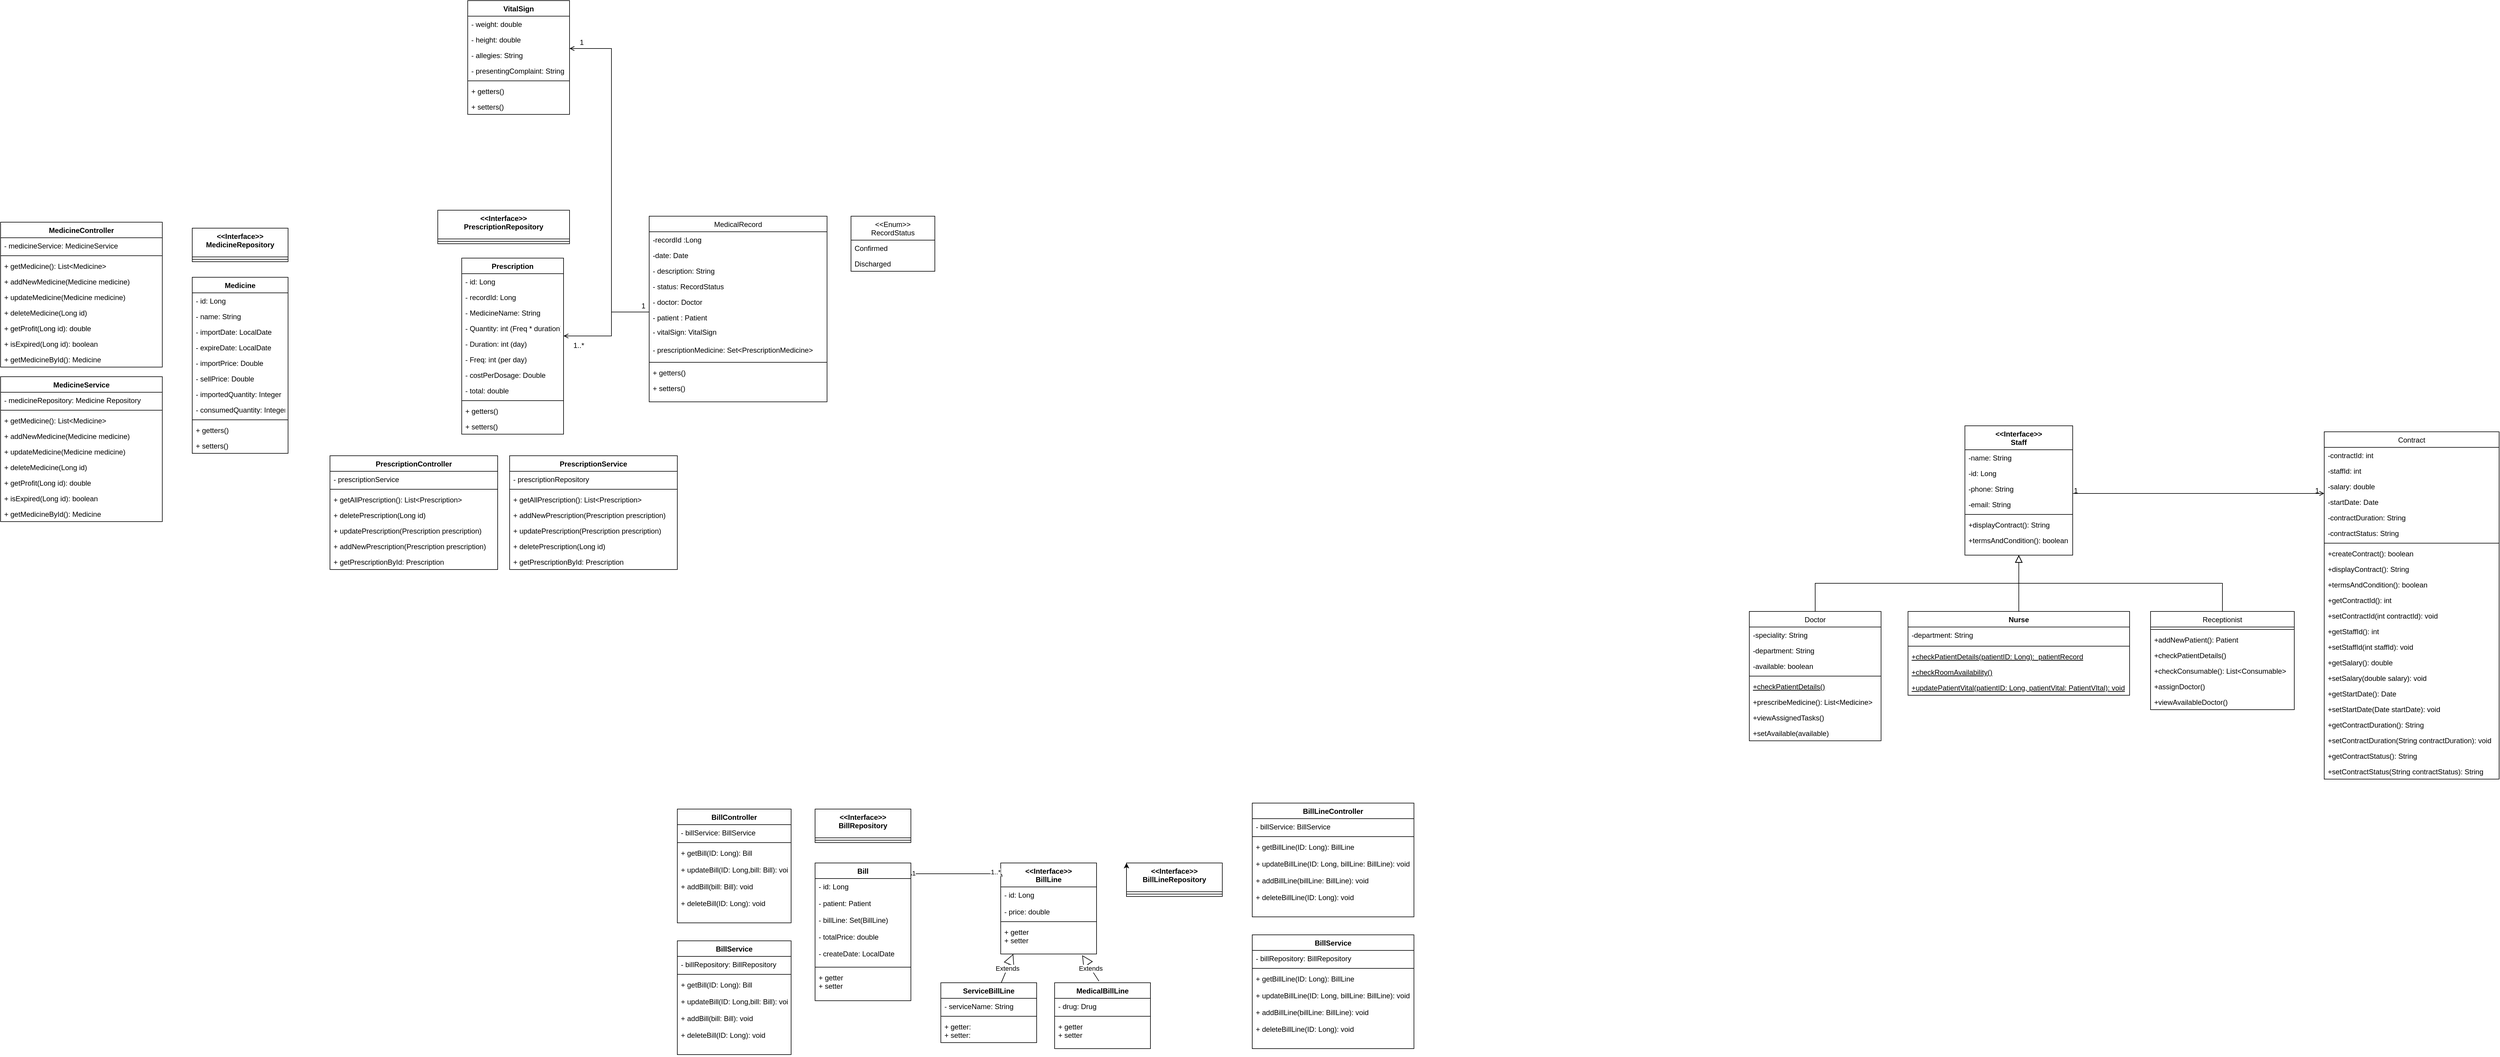 <mxfile version="14.6.5" type="github">
  <diagram id="CTlqUA9GCMbdTUIFDMjC" name="Page-1">
    <mxGraphModel dx="4776" dy="1976" grid="1" gridSize="10" guides="1" tooltips="1" connect="1" arrows="1" fold="1" page="1" pageScale="1" pageWidth="827" pageHeight="1169" math="0" shadow="0">
      <root>
        <mxCell id="0" />
        <mxCell id="1" parent="0" />
        <mxCell id="FNAWOrQzFF7t7UEOXwEF-1" value="&lt;&lt;Interface&gt;&gt;&#xa;Staff" style="swimlane;fontStyle=1;align=center;verticalAlign=top;childLayout=stackLayout;horizontal=1;startSize=40;horizontalStack=0;resizeParent=1;resizeLast=0;collapsible=1;marginBottom=0;rounded=0;shadow=0;strokeWidth=1;" parent="1" vertex="1">
          <mxGeometry x="570" y="90" width="180" height="216" as="geometry">
            <mxRectangle x="230" y="140" width="160" height="26" as="alternateBounds" />
          </mxGeometry>
        </mxCell>
        <mxCell id="FNAWOrQzFF7t7UEOXwEF-2" value="-name: String" style="text;align=left;verticalAlign=top;spacingLeft=4;spacingRight=4;overflow=hidden;rotatable=0;points=[[0,0.5],[1,0.5]];portConstraint=eastwest;" parent="FNAWOrQzFF7t7UEOXwEF-1" vertex="1">
          <mxGeometry y="40" width="180" height="26" as="geometry" />
        </mxCell>
        <mxCell id="FNAWOrQzFF7t7UEOXwEF-3" value="-id: Long" style="text;align=left;verticalAlign=top;spacingLeft=4;spacingRight=4;overflow=hidden;rotatable=0;points=[[0,0.5],[1,0.5]];portConstraint=eastwest;rounded=0;shadow=0;html=0;" parent="FNAWOrQzFF7t7UEOXwEF-1" vertex="1">
          <mxGeometry y="66" width="180" height="26" as="geometry" />
        </mxCell>
        <mxCell id="FNAWOrQzFF7t7UEOXwEF-4" value="-phone: String" style="text;align=left;verticalAlign=top;spacingLeft=4;spacingRight=4;overflow=hidden;rotatable=0;points=[[0,0.5],[1,0.5]];portConstraint=eastwest;rounded=0;shadow=0;html=0;" parent="FNAWOrQzFF7t7UEOXwEF-1" vertex="1">
          <mxGeometry y="92" width="180" height="26" as="geometry" />
        </mxCell>
        <mxCell id="FNAWOrQzFF7t7UEOXwEF-5" value="-email: String" style="text;align=left;verticalAlign=top;spacingLeft=4;spacingRight=4;overflow=hidden;rotatable=0;points=[[0,0.5],[1,0.5]];portConstraint=eastwest;rounded=0;shadow=0;html=0;" parent="FNAWOrQzFF7t7UEOXwEF-1" vertex="1">
          <mxGeometry y="118" width="180" height="26" as="geometry" />
        </mxCell>
        <mxCell id="FNAWOrQzFF7t7UEOXwEF-6" value="" style="line;html=1;strokeWidth=1;align=left;verticalAlign=middle;spacingTop=-1;spacingLeft=3;spacingRight=3;rotatable=0;labelPosition=right;points=[];portConstraint=eastwest;" parent="FNAWOrQzFF7t7UEOXwEF-1" vertex="1">
          <mxGeometry y="144" width="180" height="8" as="geometry" />
        </mxCell>
        <mxCell id="FNAWOrQzFF7t7UEOXwEF-7" value="+displayContract(): String" style="text;align=left;verticalAlign=top;spacingLeft=4;spacingRight=4;overflow=hidden;rotatable=0;points=[[0,0.5],[1,0.5]];portConstraint=eastwest;" parent="FNAWOrQzFF7t7UEOXwEF-1" vertex="1">
          <mxGeometry y="152" width="180" height="26" as="geometry" />
        </mxCell>
        <mxCell id="FNAWOrQzFF7t7UEOXwEF-8" value="+termsAndCondition(): boolean" style="text;align=left;verticalAlign=top;spacingLeft=4;spacingRight=4;overflow=hidden;rotatable=0;points=[[0,0.5],[1,0.5]];portConstraint=eastwest;" parent="FNAWOrQzFF7t7UEOXwEF-1" vertex="1">
          <mxGeometry y="178" width="180" height="26" as="geometry" />
        </mxCell>
        <mxCell id="FNAWOrQzFF7t7UEOXwEF-9" value="Doctor" style="swimlane;fontStyle=0;align=center;verticalAlign=top;childLayout=stackLayout;horizontal=1;startSize=26;horizontalStack=0;resizeParent=1;resizeLast=0;collapsible=1;marginBottom=0;rounded=0;shadow=0;strokeWidth=1;" parent="1" vertex="1">
          <mxGeometry x="210" y="400" width="220" height="216" as="geometry">
            <mxRectangle x="130" y="380" width="160" height="26" as="alternateBounds" />
          </mxGeometry>
        </mxCell>
        <mxCell id="FNAWOrQzFF7t7UEOXwEF-10" value="-speciality: String" style="text;align=left;verticalAlign=top;spacingLeft=4;spacingRight=4;overflow=hidden;rotatable=0;points=[[0,0.5],[1,0.5]];portConstraint=eastwest;" parent="FNAWOrQzFF7t7UEOXwEF-9" vertex="1">
          <mxGeometry y="26" width="220" height="26" as="geometry" />
        </mxCell>
        <mxCell id="FNAWOrQzFF7t7UEOXwEF-11" value="-department: String" style="text;align=left;verticalAlign=top;spacingLeft=4;spacingRight=4;overflow=hidden;rotatable=0;points=[[0,0.5],[1,0.5]];portConstraint=eastwest;rounded=0;shadow=0;html=0;" parent="FNAWOrQzFF7t7UEOXwEF-9" vertex="1">
          <mxGeometry y="52" width="220" height="26" as="geometry" />
        </mxCell>
        <mxCell id="FNAWOrQzFF7t7UEOXwEF-12" value="-available: boolean" style="text;align=left;verticalAlign=top;spacingLeft=4;spacingRight=4;overflow=hidden;rotatable=0;points=[[0,0.5],[1,0.5]];portConstraint=eastwest;rounded=0;shadow=0;html=0;" parent="FNAWOrQzFF7t7UEOXwEF-9" vertex="1">
          <mxGeometry y="78" width="220" height="26" as="geometry" />
        </mxCell>
        <mxCell id="FNAWOrQzFF7t7UEOXwEF-13" value="" style="line;html=1;strokeWidth=1;align=left;verticalAlign=middle;spacingTop=-1;spacingLeft=3;spacingRight=3;rotatable=0;labelPosition=right;points=[];portConstraint=eastwest;" parent="FNAWOrQzFF7t7UEOXwEF-9" vertex="1">
          <mxGeometry y="104" width="220" height="8" as="geometry" />
        </mxCell>
        <mxCell id="FNAWOrQzFF7t7UEOXwEF-14" value="+checkPatientDetails()" style="text;align=left;verticalAlign=top;spacingLeft=4;spacingRight=4;overflow=hidden;rotatable=0;points=[[0,0.5],[1,0.5]];portConstraint=eastwest;fontStyle=4" parent="FNAWOrQzFF7t7UEOXwEF-9" vertex="1">
          <mxGeometry y="112" width="220" height="26" as="geometry" />
        </mxCell>
        <mxCell id="FNAWOrQzFF7t7UEOXwEF-15" value="+prescribeMedicine(): List&lt;Medicine&gt;" style="text;align=left;verticalAlign=top;spacingLeft=4;spacingRight=4;overflow=hidden;rotatable=0;points=[[0,0.5],[1,0.5]];portConstraint=eastwest;" parent="FNAWOrQzFF7t7UEOXwEF-9" vertex="1">
          <mxGeometry y="138" width="220" height="26" as="geometry" />
        </mxCell>
        <mxCell id="FNAWOrQzFF7t7UEOXwEF-16" value="+viewAssignedTasks()" style="text;align=left;verticalAlign=top;spacingLeft=4;spacingRight=4;overflow=hidden;rotatable=0;points=[[0,0.5],[1,0.5]];portConstraint=eastwest;" parent="FNAWOrQzFF7t7UEOXwEF-9" vertex="1">
          <mxGeometry y="164" width="220" height="26" as="geometry" />
        </mxCell>
        <mxCell id="FNAWOrQzFF7t7UEOXwEF-17" value="+setAvailable(available)" style="text;align=left;verticalAlign=top;spacingLeft=4;spacingRight=4;overflow=hidden;rotatable=0;points=[[0,0.5],[1,0.5]];portConstraint=eastwest;" parent="FNAWOrQzFF7t7UEOXwEF-9" vertex="1">
          <mxGeometry y="190" width="220" height="26" as="geometry" />
        </mxCell>
        <mxCell id="FNAWOrQzFF7t7UEOXwEF-18" value="" style="endArrow=block;endSize=10;endFill=0;shadow=0;strokeWidth=1;rounded=0;edgeStyle=elbowEdgeStyle;elbow=vertical;" parent="1" source="FNAWOrQzFF7t7UEOXwEF-9" target="FNAWOrQzFF7t7UEOXwEF-1" edge="1">
          <mxGeometry width="160" relative="1" as="geometry">
            <mxPoint x="570" y="193" as="sourcePoint" />
            <mxPoint x="570" y="193" as="targetPoint" />
          </mxGeometry>
        </mxCell>
        <mxCell id="FNAWOrQzFF7t7UEOXwEF-19" value="Receptionist" style="swimlane;fontStyle=0;align=center;verticalAlign=top;childLayout=stackLayout;horizontal=1;startSize=26;horizontalStack=0;resizeParent=1;resizeLast=0;collapsible=1;marginBottom=0;rounded=0;shadow=0;strokeWidth=1;" parent="1" vertex="1">
          <mxGeometry x="880" y="400" width="240" height="164" as="geometry">
            <mxRectangle x="340" y="380" width="170" height="26" as="alternateBounds" />
          </mxGeometry>
        </mxCell>
        <mxCell id="FNAWOrQzFF7t7UEOXwEF-20" value="" style="line;html=1;strokeWidth=1;align=left;verticalAlign=middle;spacingTop=-1;spacingLeft=3;spacingRight=3;rotatable=0;labelPosition=right;points=[];portConstraint=eastwest;" parent="FNAWOrQzFF7t7UEOXwEF-19" vertex="1">
          <mxGeometry y="26" width="240" height="8" as="geometry" />
        </mxCell>
        <mxCell id="FNAWOrQzFF7t7UEOXwEF-21" value="+addNewPatient(): Patient" style="text;align=left;verticalAlign=top;spacingLeft=4;spacingRight=4;overflow=hidden;rotatable=0;points=[[0,0.5],[1,0.5]];portConstraint=eastwest;" parent="FNAWOrQzFF7t7UEOXwEF-19" vertex="1">
          <mxGeometry y="34" width="240" height="26" as="geometry" />
        </mxCell>
        <mxCell id="FNAWOrQzFF7t7UEOXwEF-22" value="+checkPatientDetails()" style="text;align=left;verticalAlign=top;spacingLeft=4;spacingRight=4;overflow=hidden;rotatable=0;points=[[0,0.5],[1,0.5]];portConstraint=eastwest;" parent="FNAWOrQzFF7t7UEOXwEF-19" vertex="1">
          <mxGeometry y="60" width="240" height="26" as="geometry" />
        </mxCell>
        <mxCell id="FNAWOrQzFF7t7UEOXwEF-23" value="+checkConsumable(): List&lt;Consumable&gt;" style="text;align=left;verticalAlign=top;spacingLeft=4;spacingRight=4;overflow=hidden;rotatable=0;points=[[0,0.5],[1,0.5]];portConstraint=eastwest;" parent="FNAWOrQzFF7t7UEOXwEF-19" vertex="1">
          <mxGeometry y="86" width="240" height="26" as="geometry" />
        </mxCell>
        <mxCell id="FNAWOrQzFF7t7UEOXwEF-24" value="+assignDoctor()" style="text;align=left;verticalAlign=top;spacingLeft=4;spacingRight=4;overflow=hidden;rotatable=0;points=[[0,0.5],[1,0.5]];portConstraint=eastwest;" parent="FNAWOrQzFF7t7UEOXwEF-19" vertex="1">
          <mxGeometry y="112" width="240" height="26" as="geometry" />
        </mxCell>
        <mxCell id="FNAWOrQzFF7t7UEOXwEF-25" value="+viewAvailableDoctor()" style="text;align=left;verticalAlign=top;spacingLeft=4;spacingRight=4;overflow=hidden;rotatable=0;points=[[0,0.5],[1,0.5]];portConstraint=eastwest;" parent="FNAWOrQzFF7t7UEOXwEF-19" vertex="1">
          <mxGeometry y="138" width="240" height="26" as="geometry" />
        </mxCell>
        <mxCell id="FNAWOrQzFF7t7UEOXwEF-26" value="" style="endArrow=block;endSize=10;endFill=0;shadow=0;strokeWidth=1;rounded=0;edgeStyle=elbowEdgeStyle;elbow=vertical;" parent="1" source="FNAWOrQzFF7t7UEOXwEF-19" target="FNAWOrQzFF7t7UEOXwEF-1" edge="1">
          <mxGeometry width="160" relative="1" as="geometry">
            <mxPoint x="580" y="363" as="sourcePoint" />
            <mxPoint x="680" y="261" as="targetPoint" />
          </mxGeometry>
        </mxCell>
        <mxCell id="FNAWOrQzFF7t7UEOXwEF-27" value="Contract" style="swimlane;fontStyle=0;align=center;verticalAlign=top;childLayout=stackLayout;horizontal=1;startSize=26;horizontalStack=0;resizeParent=1;resizeLast=0;collapsible=1;marginBottom=0;rounded=0;shadow=0;strokeWidth=1;" parent="1" vertex="1">
          <mxGeometry x="1170" y="100" width="292" height="580" as="geometry">
            <mxRectangle x="550" y="140" width="160" height="26" as="alternateBounds" />
          </mxGeometry>
        </mxCell>
        <mxCell id="FNAWOrQzFF7t7UEOXwEF-28" value="-contractId: int" style="text;align=left;verticalAlign=top;spacingLeft=4;spacingRight=4;overflow=hidden;rotatable=0;points=[[0,0.5],[1,0.5]];portConstraint=eastwest;" parent="FNAWOrQzFF7t7UEOXwEF-27" vertex="1">
          <mxGeometry y="26" width="292" height="26" as="geometry" />
        </mxCell>
        <mxCell id="FNAWOrQzFF7t7UEOXwEF-29" value="-staffId: int" style="text;align=left;verticalAlign=top;spacingLeft=4;spacingRight=4;overflow=hidden;rotatable=0;points=[[0,0.5],[1,0.5]];portConstraint=eastwest;rounded=0;shadow=0;html=0;" parent="FNAWOrQzFF7t7UEOXwEF-27" vertex="1">
          <mxGeometry y="52" width="292" height="26" as="geometry" />
        </mxCell>
        <mxCell id="FNAWOrQzFF7t7UEOXwEF-30" value="-salary: double" style="text;align=left;verticalAlign=top;spacingLeft=4;spacingRight=4;overflow=hidden;rotatable=0;points=[[0,0.5],[1,0.5]];portConstraint=eastwest;rounded=0;shadow=0;html=0;" parent="FNAWOrQzFF7t7UEOXwEF-27" vertex="1">
          <mxGeometry y="78" width="292" height="26" as="geometry" />
        </mxCell>
        <mxCell id="FNAWOrQzFF7t7UEOXwEF-31" value="-startDate: Date" style="text;align=left;verticalAlign=top;spacingLeft=4;spacingRight=4;overflow=hidden;rotatable=0;points=[[0,0.5],[1,0.5]];portConstraint=eastwest;rounded=0;shadow=0;html=0;" parent="FNAWOrQzFF7t7UEOXwEF-27" vertex="1">
          <mxGeometry y="104" width="292" height="26" as="geometry" />
        </mxCell>
        <mxCell id="FNAWOrQzFF7t7UEOXwEF-32" value="-contractDuration: String" style="text;align=left;verticalAlign=top;spacingLeft=4;spacingRight=4;overflow=hidden;rotatable=0;points=[[0,0.5],[1,0.5]];portConstraint=eastwest;rounded=0;shadow=0;html=0;" parent="FNAWOrQzFF7t7UEOXwEF-27" vertex="1">
          <mxGeometry y="130" width="292" height="26" as="geometry" />
        </mxCell>
        <mxCell id="FNAWOrQzFF7t7UEOXwEF-33" value="-contractStatus: String" style="text;align=left;verticalAlign=top;spacingLeft=4;spacingRight=4;overflow=hidden;rotatable=0;points=[[0,0.5],[1,0.5]];portConstraint=eastwest;rounded=0;shadow=0;html=0;" parent="FNAWOrQzFF7t7UEOXwEF-27" vertex="1">
          <mxGeometry y="156" width="292" height="26" as="geometry" />
        </mxCell>
        <mxCell id="FNAWOrQzFF7t7UEOXwEF-34" value="" style="line;html=1;strokeWidth=1;align=left;verticalAlign=middle;spacingTop=-1;spacingLeft=3;spacingRight=3;rotatable=0;labelPosition=right;points=[];portConstraint=eastwest;" parent="FNAWOrQzFF7t7UEOXwEF-27" vertex="1">
          <mxGeometry y="182" width="292" height="8" as="geometry" />
        </mxCell>
        <mxCell id="FNAWOrQzFF7t7UEOXwEF-35" value="+createContract(): boolean" style="text;align=left;verticalAlign=top;spacingLeft=4;spacingRight=4;overflow=hidden;rotatable=0;points=[[0,0.5],[1,0.5]];portConstraint=eastwest;" parent="FNAWOrQzFF7t7UEOXwEF-27" vertex="1">
          <mxGeometry y="190" width="292" height="26" as="geometry" />
        </mxCell>
        <mxCell id="FNAWOrQzFF7t7UEOXwEF-36" value="+displayContract(): String" style="text;align=left;verticalAlign=top;spacingLeft=4;spacingRight=4;overflow=hidden;rotatable=0;points=[[0,0.5],[1,0.5]];portConstraint=eastwest;" parent="FNAWOrQzFF7t7UEOXwEF-27" vertex="1">
          <mxGeometry y="216" width="292" height="26" as="geometry" />
        </mxCell>
        <mxCell id="FNAWOrQzFF7t7UEOXwEF-37" value="+termsAndCondition(): boolean" style="text;align=left;verticalAlign=top;spacingLeft=4;spacingRight=4;overflow=hidden;rotatable=0;points=[[0,0.5],[1,0.5]];portConstraint=eastwest;" parent="FNAWOrQzFF7t7UEOXwEF-27" vertex="1">
          <mxGeometry y="242" width="292" height="26" as="geometry" />
        </mxCell>
        <mxCell id="FNAWOrQzFF7t7UEOXwEF-38" value="+getContractId(): int" style="text;align=left;verticalAlign=top;spacingLeft=4;spacingRight=4;overflow=hidden;rotatable=0;points=[[0,0.5],[1,0.5]];portConstraint=eastwest;" parent="FNAWOrQzFF7t7UEOXwEF-27" vertex="1">
          <mxGeometry y="268" width="292" height="26" as="geometry" />
        </mxCell>
        <mxCell id="FNAWOrQzFF7t7UEOXwEF-39" value="+setContractId(int contractId): void" style="text;align=left;verticalAlign=top;spacingLeft=4;spacingRight=4;overflow=hidden;rotatable=0;points=[[0,0.5],[1,0.5]];portConstraint=eastwest;" parent="FNAWOrQzFF7t7UEOXwEF-27" vertex="1">
          <mxGeometry y="294" width="292" height="26" as="geometry" />
        </mxCell>
        <mxCell id="FNAWOrQzFF7t7UEOXwEF-40" value="+getStaffId(): int" style="text;align=left;verticalAlign=top;spacingLeft=4;spacingRight=4;overflow=hidden;rotatable=0;points=[[0,0.5],[1,0.5]];portConstraint=eastwest;" parent="FNAWOrQzFF7t7UEOXwEF-27" vertex="1">
          <mxGeometry y="320" width="292" height="26" as="geometry" />
        </mxCell>
        <mxCell id="FNAWOrQzFF7t7UEOXwEF-41" value="+setStaffId(int staffId): void" style="text;align=left;verticalAlign=top;spacingLeft=4;spacingRight=4;overflow=hidden;rotatable=0;points=[[0,0.5],[1,0.5]];portConstraint=eastwest;" parent="FNAWOrQzFF7t7UEOXwEF-27" vertex="1">
          <mxGeometry y="346" width="292" height="26" as="geometry" />
        </mxCell>
        <mxCell id="FNAWOrQzFF7t7UEOXwEF-42" value="+getSalary(): double" style="text;align=left;verticalAlign=top;spacingLeft=4;spacingRight=4;overflow=hidden;rotatable=0;points=[[0,0.5],[1,0.5]];portConstraint=eastwest;" parent="FNAWOrQzFF7t7UEOXwEF-27" vertex="1">
          <mxGeometry y="372" width="292" height="26" as="geometry" />
        </mxCell>
        <mxCell id="FNAWOrQzFF7t7UEOXwEF-43" value="+setSalary(double salary): void" style="text;align=left;verticalAlign=top;spacingLeft=4;spacingRight=4;overflow=hidden;rotatable=0;points=[[0,0.5],[1,0.5]];portConstraint=eastwest;" parent="FNAWOrQzFF7t7UEOXwEF-27" vertex="1">
          <mxGeometry y="398" width="292" height="26" as="geometry" />
        </mxCell>
        <mxCell id="FNAWOrQzFF7t7UEOXwEF-44" value="+getStartDate(): Date" style="text;align=left;verticalAlign=top;spacingLeft=4;spacingRight=4;overflow=hidden;rotatable=0;points=[[0,0.5],[1,0.5]];portConstraint=eastwest;" parent="FNAWOrQzFF7t7UEOXwEF-27" vertex="1">
          <mxGeometry y="424" width="292" height="26" as="geometry" />
        </mxCell>
        <mxCell id="FNAWOrQzFF7t7UEOXwEF-45" value="+setStartDate(Date startDate): void" style="text;align=left;verticalAlign=top;spacingLeft=4;spacingRight=4;overflow=hidden;rotatable=0;points=[[0,0.5],[1,0.5]];portConstraint=eastwest;" parent="FNAWOrQzFF7t7UEOXwEF-27" vertex="1">
          <mxGeometry y="450" width="292" height="26" as="geometry" />
        </mxCell>
        <mxCell id="FNAWOrQzFF7t7UEOXwEF-46" value="+getContractDuration(): String" style="text;align=left;verticalAlign=top;spacingLeft=4;spacingRight=4;overflow=hidden;rotatable=0;points=[[0,0.5],[1,0.5]];portConstraint=eastwest;" parent="FNAWOrQzFF7t7UEOXwEF-27" vertex="1">
          <mxGeometry y="476" width="292" height="26" as="geometry" />
        </mxCell>
        <mxCell id="FNAWOrQzFF7t7UEOXwEF-47" value="+setContractDuration(String contractDuration): void" style="text;align=left;verticalAlign=top;spacingLeft=4;spacingRight=4;overflow=hidden;rotatable=0;points=[[0,0.5],[1,0.5]];portConstraint=eastwest;" parent="FNAWOrQzFF7t7UEOXwEF-27" vertex="1">
          <mxGeometry y="502" width="292" height="26" as="geometry" />
        </mxCell>
        <mxCell id="FNAWOrQzFF7t7UEOXwEF-48" value="+getContractStatus(): String" style="text;align=left;verticalAlign=top;spacingLeft=4;spacingRight=4;overflow=hidden;rotatable=0;points=[[0,0.5],[1,0.5]];portConstraint=eastwest;" parent="FNAWOrQzFF7t7UEOXwEF-27" vertex="1">
          <mxGeometry y="528" width="292" height="26" as="geometry" />
        </mxCell>
        <mxCell id="FNAWOrQzFF7t7UEOXwEF-49" value="+setContractStatus(String contractStatus): String" style="text;align=left;verticalAlign=top;spacingLeft=4;spacingRight=4;overflow=hidden;rotatable=0;points=[[0,0.5],[1,0.5]];portConstraint=eastwest;" parent="FNAWOrQzFF7t7UEOXwEF-27" vertex="1">
          <mxGeometry y="554" width="292" height="26" as="geometry" />
        </mxCell>
        <mxCell id="FNAWOrQzFF7t7UEOXwEF-50" value="" style="endArrow=open;shadow=0;strokeWidth=1;rounded=0;endFill=1;edgeStyle=elbowEdgeStyle;elbow=vertical;" parent="1" source="FNAWOrQzFF7t7UEOXwEF-1" target="FNAWOrQzFF7t7UEOXwEF-27" edge="1">
          <mxGeometry x="0.5" y="41" relative="1" as="geometry">
            <mxPoint x="380" y="192" as="sourcePoint" />
            <mxPoint x="540" y="192" as="targetPoint" />
            <mxPoint x="-40" y="32" as="offset" />
          </mxGeometry>
        </mxCell>
        <mxCell id="FNAWOrQzFF7t7UEOXwEF-51" value="1" style="resizable=0;align=left;verticalAlign=bottom;labelBackgroundColor=none;fontSize=12;" parent="FNAWOrQzFF7t7UEOXwEF-50" connectable="0" vertex="1">
          <mxGeometry x="-1" relative="1" as="geometry">
            <mxPoint y="4" as="offset" />
          </mxGeometry>
        </mxCell>
        <mxCell id="FNAWOrQzFF7t7UEOXwEF-52" value="1" style="resizable=0;align=right;verticalAlign=bottom;labelBackgroundColor=none;fontSize=12;" parent="FNAWOrQzFF7t7UEOXwEF-50" connectable="0" vertex="1">
          <mxGeometry x="1" relative="1" as="geometry">
            <mxPoint x="-7" y="4" as="offset" />
          </mxGeometry>
        </mxCell>
        <mxCell id="FNAWOrQzFF7t7UEOXwEF-53" value="&lt;&lt;Interface&gt;&gt;&#xa;BillLine" style="swimlane;fontStyle=1;align=center;verticalAlign=top;childLayout=stackLayout;horizontal=1;startSize=40;horizontalStack=0;resizeParent=1;resizeParentMax=0;resizeLast=0;collapsible=1;marginBottom=0;" parent="1" vertex="1">
          <mxGeometry x="-1040" y="820" width="160" height="152" as="geometry" />
        </mxCell>
        <mxCell id="FNAWOrQzFF7t7UEOXwEF-54" value="- id: Long&#xa;&#xa;- price: double" style="text;strokeColor=none;fillColor=none;align=left;verticalAlign=top;spacingLeft=4;spacingRight=4;overflow=hidden;rotatable=0;points=[[0,0.5],[1,0.5]];portConstraint=eastwest;" parent="FNAWOrQzFF7t7UEOXwEF-53" vertex="1">
          <mxGeometry y="40" width="160" height="54" as="geometry" />
        </mxCell>
        <mxCell id="FNAWOrQzFF7t7UEOXwEF-55" value="" style="line;strokeWidth=1;fillColor=none;align=left;verticalAlign=middle;spacingTop=-1;spacingLeft=3;spacingRight=3;rotatable=0;labelPosition=right;points=[];portConstraint=eastwest;" parent="FNAWOrQzFF7t7UEOXwEF-53" vertex="1">
          <mxGeometry y="94" width="160" height="8" as="geometry" />
        </mxCell>
        <mxCell id="FNAWOrQzFF7t7UEOXwEF-56" value="+ getter&#xa;+ setter&#xa;" style="text;strokeColor=none;fillColor=none;align=left;verticalAlign=top;spacingLeft=4;spacingRight=4;overflow=hidden;rotatable=0;points=[[0,0.5],[1,0.5]];portConstraint=eastwest;" parent="FNAWOrQzFF7t7UEOXwEF-53" vertex="1">
          <mxGeometry y="102" width="160" height="50" as="geometry" />
        </mxCell>
        <mxCell id="FNAWOrQzFF7t7UEOXwEF-57" value="ServiceBillLine" style="swimlane;fontStyle=1;align=center;verticalAlign=top;childLayout=stackLayout;horizontal=1;startSize=26;horizontalStack=0;resizeParent=1;resizeParentMax=0;resizeLast=0;collapsible=1;marginBottom=0;" parent="1" vertex="1">
          <mxGeometry x="-1140" y="1020" width="160" height="100" as="geometry" />
        </mxCell>
        <mxCell id="FNAWOrQzFF7t7UEOXwEF-58" value="- serviceName: String" style="text;strokeColor=none;fillColor=none;align=left;verticalAlign=top;spacingLeft=4;spacingRight=4;overflow=hidden;rotatable=0;points=[[0,0.5],[1,0.5]];portConstraint=eastwest;" parent="FNAWOrQzFF7t7UEOXwEF-57" vertex="1">
          <mxGeometry y="26" width="160" height="26" as="geometry" />
        </mxCell>
        <mxCell id="FNAWOrQzFF7t7UEOXwEF-59" value="" style="line;strokeWidth=1;fillColor=none;align=left;verticalAlign=middle;spacingTop=-1;spacingLeft=3;spacingRight=3;rotatable=0;labelPosition=right;points=[];portConstraint=eastwest;" parent="FNAWOrQzFF7t7UEOXwEF-57" vertex="1">
          <mxGeometry y="52" width="160" height="8" as="geometry" />
        </mxCell>
        <mxCell id="FNAWOrQzFF7t7UEOXwEF-60" value="+ getter:&#xa;+ setter:&#xa;" style="text;strokeColor=none;fillColor=none;align=left;verticalAlign=top;spacingLeft=4;spacingRight=4;overflow=hidden;rotatable=0;points=[[0,0.5],[1,0.5]];portConstraint=eastwest;" parent="FNAWOrQzFF7t7UEOXwEF-57" vertex="1">
          <mxGeometry y="60" width="160" height="40" as="geometry" />
        </mxCell>
        <mxCell id="FNAWOrQzFF7t7UEOXwEF-61" value="MedicalBillLine" style="swimlane;fontStyle=1;align=center;verticalAlign=top;childLayout=stackLayout;horizontal=1;startSize=26;horizontalStack=0;resizeParent=1;resizeParentMax=0;resizeLast=0;collapsible=1;marginBottom=0;" parent="1" vertex="1">
          <mxGeometry x="-950" y="1020" width="160" height="110" as="geometry" />
        </mxCell>
        <mxCell id="FNAWOrQzFF7t7UEOXwEF-62" value="- drug: Drug" style="text;strokeColor=none;fillColor=none;align=left;verticalAlign=top;spacingLeft=4;spacingRight=4;overflow=hidden;rotatable=0;points=[[0,0.5],[1,0.5]];portConstraint=eastwest;" parent="FNAWOrQzFF7t7UEOXwEF-61" vertex="1">
          <mxGeometry y="26" width="160" height="26" as="geometry" />
        </mxCell>
        <mxCell id="FNAWOrQzFF7t7UEOXwEF-63" value="" style="line;strokeWidth=1;fillColor=none;align=left;verticalAlign=middle;spacingTop=-1;spacingLeft=3;spacingRight=3;rotatable=0;labelPosition=right;points=[];portConstraint=eastwest;" parent="FNAWOrQzFF7t7UEOXwEF-61" vertex="1">
          <mxGeometry y="52" width="160" height="8" as="geometry" />
        </mxCell>
        <mxCell id="FNAWOrQzFF7t7UEOXwEF-64" value="+ getter&#xa;+ setter&#xa;" style="text;strokeColor=none;fillColor=none;align=left;verticalAlign=top;spacingLeft=4;spacingRight=4;overflow=hidden;rotatable=0;points=[[0,0.5],[1,0.5]];portConstraint=eastwest;" parent="FNAWOrQzFF7t7UEOXwEF-61" vertex="1">
          <mxGeometry y="60" width="160" height="50" as="geometry" />
        </mxCell>
        <mxCell id="FNAWOrQzFF7t7UEOXwEF-65" value="Extends" style="endArrow=block;endSize=16;endFill=0;html=1;entryX=0.131;entryY=1;entryDx=0;entryDy=0;entryPerimeter=0;" parent="1" source="FNAWOrQzFF7t7UEOXwEF-57" target="FNAWOrQzFF7t7UEOXwEF-56" edge="1">
          <mxGeometry width="160" relative="1" as="geometry">
            <mxPoint x="-1230" y="1018" as="sourcePoint" />
            <mxPoint x="-900" y="1020" as="targetPoint" />
          </mxGeometry>
        </mxCell>
        <mxCell id="FNAWOrQzFF7t7UEOXwEF-66" value="Extends" style="endArrow=block;endSize=16;endFill=0;html=1;exitX=0.463;exitY=-0.023;exitDx=0;exitDy=0;exitPerimeter=0;entryX=0.85;entryY=1.04;entryDx=0;entryDy=0;entryPerimeter=0;" parent="1" source="FNAWOrQzFF7t7UEOXwEF-61" target="FNAWOrQzFF7t7UEOXwEF-56" edge="1">
          <mxGeometry width="160" relative="1" as="geometry">
            <mxPoint x="-950" y="1000" as="sourcePoint" />
            <mxPoint x="-790" y="1000" as="targetPoint" />
          </mxGeometry>
        </mxCell>
        <mxCell id="FNAWOrQzFF7t7UEOXwEF-67" value="Bill" style="swimlane;fontStyle=1;align=center;verticalAlign=top;childLayout=stackLayout;horizontal=1;startSize=26;horizontalStack=0;resizeParent=1;resizeParentMax=0;resizeLast=0;collapsible=1;marginBottom=0;" parent="1" vertex="1">
          <mxGeometry x="-1350" y="820" width="160" height="230" as="geometry" />
        </mxCell>
        <mxCell id="FNAWOrQzFF7t7UEOXwEF-68" value="- id: Long&#xa;&#xa;- patient: Patient&#xa;&#xa;- billLine: Set(BillLine)&#xa;&#xa;- totalPrice: double&#xa;&#xa;- createDate: LocalDate" style="text;strokeColor=none;fillColor=none;align=left;verticalAlign=top;spacingLeft=4;spacingRight=4;overflow=hidden;rotatable=0;points=[[0,0.5],[1,0.5]];portConstraint=eastwest;" parent="FNAWOrQzFF7t7UEOXwEF-67" vertex="1">
          <mxGeometry y="26" width="160" height="144" as="geometry" />
        </mxCell>
        <mxCell id="FNAWOrQzFF7t7UEOXwEF-69" value="" style="line;strokeWidth=1;fillColor=none;align=left;verticalAlign=middle;spacingTop=-1;spacingLeft=3;spacingRight=3;rotatable=0;labelPosition=right;points=[];portConstraint=eastwest;" parent="FNAWOrQzFF7t7UEOXwEF-67" vertex="1">
          <mxGeometry y="170" width="160" height="8" as="geometry" />
        </mxCell>
        <mxCell id="FNAWOrQzFF7t7UEOXwEF-70" value="+ getter&#xa;+ setter&#xa;" style="text;strokeColor=none;fillColor=none;align=left;verticalAlign=top;spacingLeft=4;spacingRight=4;overflow=hidden;rotatable=0;points=[[0,0.5],[1,0.5]];portConstraint=eastwest;" parent="FNAWOrQzFF7t7UEOXwEF-67" vertex="1">
          <mxGeometry y="178" width="160" height="52" as="geometry" />
        </mxCell>
        <mxCell id="FNAWOrQzFF7t7UEOXwEF-71" value="" style="endArrow=none;html=1;edgeStyle=orthogonalEdgeStyle;exitX=1;exitY=0.113;exitDx=0;exitDy=0;exitPerimeter=0;entryX=0.013;entryY=0.153;entryDx=0;entryDy=0;entryPerimeter=0;" parent="1" source="FNAWOrQzFF7t7UEOXwEF-67" target="FNAWOrQzFF7t7UEOXwEF-53" edge="1">
          <mxGeometry relative="1" as="geometry">
            <mxPoint x="-1250" y="680" as="sourcePoint" />
            <mxPoint x="-1090" y="680" as="targetPoint" />
            <Array as="points">
              <mxPoint x="-1190" y="838" />
            </Array>
          </mxGeometry>
        </mxCell>
        <mxCell id="FNAWOrQzFF7t7UEOXwEF-72" value="1" style="edgeLabel;resizable=0;html=1;align=left;verticalAlign=bottom;" parent="FNAWOrQzFF7t7UEOXwEF-71" connectable="0" vertex="1">
          <mxGeometry x="-1" relative="1" as="geometry" />
        </mxCell>
        <mxCell id="FNAWOrQzFF7t7UEOXwEF-73" value="1..*" style="edgeLabel;resizable=0;html=1;align=right;verticalAlign=bottom;" parent="FNAWOrQzFF7t7UEOXwEF-71" connectable="0" vertex="1">
          <mxGeometry x="1" relative="1" as="geometry">
            <mxPoint x="-2" as="offset" />
          </mxGeometry>
        </mxCell>
        <mxCell id="FNAWOrQzFF7t7UEOXwEF-74" value="BillController" style="swimlane;fontStyle=1;align=center;verticalAlign=top;childLayout=stackLayout;horizontal=1;startSize=26;horizontalStack=0;resizeParent=1;resizeParentMax=0;resizeLast=0;collapsible=1;marginBottom=0;" parent="1" vertex="1">
          <mxGeometry x="-1580" y="730" width="190" height="190" as="geometry" />
        </mxCell>
        <mxCell id="FNAWOrQzFF7t7UEOXwEF-75" value="- billService: BillService" style="text;strokeColor=none;fillColor=none;align=left;verticalAlign=top;spacingLeft=4;spacingRight=4;overflow=hidden;rotatable=0;points=[[0,0.5],[1,0.5]];portConstraint=eastwest;" parent="FNAWOrQzFF7t7UEOXwEF-74" vertex="1">
          <mxGeometry y="26" width="190" height="26" as="geometry" />
        </mxCell>
        <mxCell id="FNAWOrQzFF7t7UEOXwEF-76" value="" style="line;strokeWidth=1;fillColor=none;align=left;verticalAlign=middle;spacingTop=-1;spacingLeft=3;spacingRight=3;rotatable=0;labelPosition=right;points=[];portConstraint=eastwest;" parent="FNAWOrQzFF7t7UEOXwEF-74" vertex="1">
          <mxGeometry y="52" width="190" height="8" as="geometry" />
        </mxCell>
        <mxCell id="FNAWOrQzFF7t7UEOXwEF-77" value="+ getBill(ID: Long): Bill&#xa;&#xa;+ updateBill(ID: Long,bill: Bill): void&#xa;&#xa;+ addBill(bill: Bill): void&#xa;&#xa;+ deleteBill(ID: Long): void&#xa;" style="text;strokeColor=none;fillColor=none;align=left;verticalAlign=top;spacingLeft=4;spacingRight=4;overflow=hidden;rotatable=0;points=[[0,0.5],[1,0.5]];portConstraint=eastwest;" parent="FNAWOrQzFF7t7UEOXwEF-74" vertex="1">
          <mxGeometry y="60" width="190" height="130" as="geometry" />
        </mxCell>
        <mxCell id="FNAWOrQzFF7t7UEOXwEF-78" value="BillService" style="swimlane;fontStyle=1;align=center;verticalAlign=top;childLayout=stackLayout;horizontal=1;startSize=26;horizontalStack=0;resizeParent=1;resizeParentMax=0;resizeLast=0;collapsible=1;marginBottom=0;" parent="1" vertex="1">
          <mxGeometry x="-1580" y="950" width="190" height="190" as="geometry" />
        </mxCell>
        <mxCell id="FNAWOrQzFF7t7UEOXwEF-79" value="- billRepository: BillRepository" style="text;strokeColor=none;fillColor=none;align=left;verticalAlign=top;spacingLeft=4;spacingRight=4;overflow=hidden;rotatable=0;points=[[0,0.5],[1,0.5]];portConstraint=eastwest;" parent="FNAWOrQzFF7t7UEOXwEF-78" vertex="1">
          <mxGeometry y="26" width="190" height="26" as="geometry" />
        </mxCell>
        <mxCell id="FNAWOrQzFF7t7UEOXwEF-80" value="" style="line;strokeWidth=1;fillColor=none;align=left;verticalAlign=middle;spacingTop=-1;spacingLeft=3;spacingRight=3;rotatable=0;labelPosition=right;points=[];portConstraint=eastwest;" parent="FNAWOrQzFF7t7UEOXwEF-78" vertex="1">
          <mxGeometry y="52" width="190" height="8" as="geometry" />
        </mxCell>
        <mxCell id="FNAWOrQzFF7t7UEOXwEF-81" value="+ getBill(ID: Long): Bill&#xa;&#xa;+ updateBill(ID: Long,bill: Bill): void&#xa;&#xa;+ addBill(bill: Bill): void&#xa;&#xa;+ deleteBill(ID: Long): void&#xa;" style="text;strokeColor=none;fillColor=none;align=left;verticalAlign=top;spacingLeft=4;spacingRight=4;overflow=hidden;rotatable=0;points=[[0,0.5],[1,0.5]];portConstraint=eastwest;" parent="FNAWOrQzFF7t7UEOXwEF-78" vertex="1">
          <mxGeometry y="60" width="190" height="130" as="geometry" />
        </mxCell>
        <mxCell id="FNAWOrQzFF7t7UEOXwEF-82" value="&lt;&lt;Interface&gt;&gt;&#xa;BillRepository" style="swimlane;fontStyle=1;align=center;verticalAlign=top;childLayout=stackLayout;horizontal=1;startSize=48;horizontalStack=0;resizeParent=1;resizeParentMax=0;resizeLast=0;collapsible=1;marginBottom=0;" parent="1" vertex="1">
          <mxGeometry x="-1350" y="730" width="160" height="56" as="geometry">
            <mxRectangle x="-1350" y="730" width="110" height="48" as="alternateBounds" />
          </mxGeometry>
        </mxCell>
        <mxCell id="FNAWOrQzFF7t7UEOXwEF-83" value="" style="line;strokeWidth=1;fillColor=none;align=left;verticalAlign=middle;spacingTop=-1;spacingLeft=3;spacingRight=3;rotatable=0;labelPosition=right;points=[];portConstraint=eastwest;" parent="FNAWOrQzFF7t7UEOXwEF-82" vertex="1">
          <mxGeometry y="48" width="160" height="8" as="geometry" />
        </mxCell>
        <mxCell id="FNAWOrQzFF7t7UEOXwEF-84" value="BillLineController" style="swimlane;fontStyle=1;align=center;verticalAlign=top;childLayout=stackLayout;horizontal=1;startSize=26;horizontalStack=0;resizeParent=1;resizeParentMax=0;resizeLast=0;collapsible=1;marginBottom=0;" parent="1" vertex="1">
          <mxGeometry x="-620" y="720" width="270" height="190" as="geometry" />
        </mxCell>
        <mxCell id="FNAWOrQzFF7t7UEOXwEF-85" value="- billService: BillService" style="text;strokeColor=none;fillColor=none;align=left;verticalAlign=top;spacingLeft=4;spacingRight=4;overflow=hidden;rotatable=0;points=[[0,0.5],[1,0.5]];portConstraint=eastwest;" parent="FNAWOrQzFF7t7UEOXwEF-84" vertex="1">
          <mxGeometry y="26" width="270" height="26" as="geometry" />
        </mxCell>
        <mxCell id="FNAWOrQzFF7t7UEOXwEF-86" value="" style="line;strokeWidth=1;fillColor=none;align=left;verticalAlign=middle;spacingTop=-1;spacingLeft=3;spacingRight=3;rotatable=0;labelPosition=right;points=[];portConstraint=eastwest;" parent="FNAWOrQzFF7t7UEOXwEF-84" vertex="1">
          <mxGeometry y="52" width="270" height="8" as="geometry" />
        </mxCell>
        <mxCell id="FNAWOrQzFF7t7UEOXwEF-87" value="+ getBillLine(ID: Long): BillLine&#xa;&#xa;+ updateBillLine(ID: Long, billLine: BillLine): void&#xa;&#xa;+ addBillLine(billLine: BillLine): void&#xa;&#xa;+ deleteBillLine(ID: Long): void&#xa;" style="text;strokeColor=none;fillColor=none;align=left;verticalAlign=top;spacingLeft=4;spacingRight=4;overflow=hidden;rotatable=0;points=[[0,0.5],[1,0.5]];portConstraint=eastwest;" parent="FNAWOrQzFF7t7UEOXwEF-84" vertex="1">
          <mxGeometry y="60" width="270" height="130" as="geometry" />
        </mxCell>
        <mxCell id="FNAWOrQzFF7t7UEOXwEF-88" value="BillService" style="swimlane;fontStyle=1;align=center;verticalAlign=top;childLayout=stackLayout;horizontal=1;startSize=26;horizontalStack=0;resizeParent=1;resizeParentMax=0;resizeLast=0;collapsible=1;marginBottom=0;" parent="1" vertex="1">
          <mxGeometry x="-620" y="940" width="270" height="190" as="geometry" />
        </mxCell>
        <mxCell id="FNAWOrQzFF7t7UEOXwEF-89" value="- billRepository: BillRepository" style="text;strokeColor=none;fillColor=none;align=left;verticalAlign=top;spacingLeft=4;spacingRight=4;overflow=hidden;rotatable=0;points=[[0,0.5],[1,0.5]];portConstraint=eastwest;" parent="FNAWOrQzFF7t7UEOXwEF-88" vertex="1">
          <mxGeometry y="26" width="270" height="26" as="geometry" />
        </mxCell>
        <mxCell id="FNAWOrQzFF7t7UEOXwEF-90" value="" style="line;strokeWidth=1;fillColor=none;align=left;verticalAlign=middle;spacingTop=-1;spacingLeft=3;spacingRight=3;rotatable=0;labelPosition=right;points=[];portConstraint=eastwest;" parent="FNAWOrQzFF7t7UEOXwEF-88" vertex="1">
          <mxGeometry y="52" width="270" height="8" as="geometry" />
        </mxCell>
        <mxCell id="FNAWOrQzFF7t7UEOXwEF-91" value="+ getBillLine(ID: Long): BillLine&#xa;&#xa;+ updateBillLine(ID: Long, billLine: BillLine): void&#xa;&#xa;+ addBillLine(billLine: BillLine): void&#xa;&#xa;+ deleteBillLine(ID: Long): void&#xa;" style="text;strokeColor=none;fillColor=none;align=left;verticalAlign=top;spacingLeft=4;spacingRight=4;overflow=hidden;rotatable=0;points=[[0,0.5],[1,0.5]];portConstraint=eastwest;" parent="FNAWOrQzFF7t7UEOXwEF-88" vertex="1">
          <mxGeometry y="60" width="270" height="130" as="geometry" />
        </mxCell>
        <mxCell id="FNAWOrQzFF7t7UEOXwEF-92" value="&lt;&lt;Interface&gt;&gt;&#xa;BillLineRepository" style="swimlane;fontStyle=1;align=center;verticalAlign=top;childLayout=stackLayout;horizontal=1;startSize=48;horizontalStack=0;resizeParent=1;resizeParentMax=0;resizeLast=0;collapsible=1;marginBottom=0;" parent="1" vertex="1">
          <mxGeometry x="-830" y="820" width="160" height="56" as="geometry">
            <mxRectangle x="-830" y="820" width="140" height="48" as="alternateBounds" />
          </mxGeometry>
        </mxCell>
        <mxCell id="FNAWOrQzFF7t7UEOXwEF-93" value="" style="line;strokeWidth=1;fillColor=none;align=left;verticalAlign=middle;spacingTop=-1;spacingLeft=3;spacingRight=3;rotatable=0;labelPosition=right;points=[];portConstraint=eastwest;" parent="FNAWOrQzFF7t7UEOXwEF-92" vertex="1">
          <mxGeometry y="48" width="160" height="8" as="geometry" />
        </mxCell>
        <mxCell id="FNAWOrQzFF7t7UEOXwEF-106" style="edgeStyle=orthogonalEdgeStyle;rounded=0;orthogonalLoop=1;jettySize=auto;html=1;endArrow=open;endFill=0;strokeColor=#000000;" parent="1" source="FNAWOrQzFF7t7UEOXwEF-110" target="FNAWOrQzFF7t7UEOXwEF-157" edge="1">
          <mxGeometry relative="1" as="geometry">
            <Array as="points">
              <mxPoint x="-1690" y="-100" />
              <mxPoint x="-1690" y="-60" />
            </Array>
          </mxGeometry>
        </mxCell>
        <mxCell id="FNAWOrQzFF7t7UEOXwEF-107" style="edgeStyle=orthogonalEdgeStyle;rounded=0;orthogonalLoop=1;jettySize=auto;html=1;endArrow=open;endFill=0;strokeColor=#000000;" parent="1" source="FNAWOrQzFF7t7UEOXwEF-110" target="FNAWOrQzFF7t7UEOXwEF-149" edge="1">
          <mxGeometry relative="1" as="geometry">
            <Array as="points">
              <mxPoint x="-1690" y="-100" />
              <mxPoint x="-1690" y="-540" />
            </Array>
          </mxGeometry>
        </mxCell>
        <mxCell id="FNAWOrQzFF7t7UEOXwEF-110" value="MedicalRecord" style="swimlane;fontStyle=0;align=center;verticalAlign=top;childLayout=stackLayout;horizontal=1;startSize=26;horizontalStack=0;resizeParent=1;resizeLast=0;collapsible=1;marginBottom=0;rounded=0;shadow=0;strokeWidth=1;" parent="1" vertex="1">
          <mxGeometry x="-1627" y="-260" width="297" height="310" as="geometry">
            <mxRectangle x="130" y="380" width="160" height="26" as="alternateBounds" />
          </mxGeometry>
        </mxCell>
        <mxCell id="FNAWOrQzFF7t7UEOXwEF-111" value="-recordId :Long" style="text;align=left;verticalAlign=top;spacingLeft=4;spacingRight=4;overflow=hidden;rotatable=0;points=[[0,0.5],[1,0.5]];portConstraint=eastwest;" parent="FNAWOrQzFF7t7UEOXwEF-110" vertex="1">
          <mxGeometry y="26" width="297" height="26" as="geometry" />
        </mxCell>
        <mxCell id="FNAWOrQzFF7t7UEOXwEF-113" value="-date: Date" style="text;align=left;verticalAlign=top;spacingLeft=4;spacingRight=4;overflow=hidden;rotatable=0;points=[[0,0.5],[1,0.5]];portConstraint=eastwest;" parent="FNAWOrQzFF7t7UEOXwEF-110" vertex="1">
          <mxGeometry y="52" width="297" height="26" as="geometry" />
        </mxCell>
        <mxCell id="FNAWOrQzFF7t7UEOXwEF-114" value="- description: String" style="text;align=left;verticalAlign=top;spacingLeft=4;spacingRight=4;overflow=hidden;rotatable=0;points=[[0,0.5],[1,0.5]];portConstraint=eastwest;" parent="FNAWOrQzFF7t7UEOXwEF-110" vertex="1">
          <mxGeometry y="78" width="297" height="26" as="geometry" />
        </mxCell>
        <mxCell id="FNAWOrQzFF7t7UEOXwEF-115" value="- status: RecordStatus" style="text;align=left;verticalAlign=top;spacingLeft=4;spacingRight=4;overflow=hidden;rotatable=0;points=[[0,0.5],[1,0.5]];portConstraint=eastwest;" parent="FNAWOrQzFF7t7UEOXwEF-110" vertex="1">
          <mxGeometry y="104" width="297" height="26" as="geometry" />
        </mxCell>
        <mxCell id="FNAWOrQzFF7t7UEOXwEF-116" value="- doctor: Doctor" style="text;align=left;verticalAlign=top;spacingLeft=4;spacingRight=4;overflow=hidden;rotatable=0;points=[[0,0.5],[1,0.5]];portConstraint=eastwest;" parent="FNAWOrQzFF7t7UEOXwEF-110" vertex="1">
          <mxGeometry y="130" width="297" height="26" as="geometry" />
        </mxCell>
        <mxCell id="FNAWOrQzFF7t7UEOXwEF-117" value="- patient : Patient" style="text;align=left;verticalAlign=top;spacingLeft=4;spacingRight=4;overflow=hidden;rotatable=0;points=[[0,0.5],[1,0.5]];portConstraint=eastwest;" parent="FNAWOrQzFF7t7UEOXwEF-110" vertex="1">
          <mxGeometry y="156" width="297" height="24" as="geometry" />
        </mxCell>
        <mxCell id="FNAWOrQzFF7t7UEOXwEF-237" value="- vitalSign: VitalSign" style="text;align=left;verticalAlign=top;spacingLeft=4;spacingRight=4;overflow=hidden;rotatable=0;points=[[0,0.5],[1,0.5]];portConstraint=eastwest;" parent="FNAWOrQzFF7t7UEOXwEF-110" vertex="1">
          <mxGeometry y="180" width="297" height="30" as="geometry" />
        </mxCell>
        <mxCell id="FNAWOrQzFF7t7UEOXwEF-236" value="- prescriptionMedicine: Set&lt;PrescriptionMedicine&gt;" style="text;align=left;verticalAlign=top;spacingLeft=4;spacingRight=4;overflow=hidden;rotatable=0;points=[[0,0.5],[1,0.5]];portConstraint=eastwest;fontStyle=0" parent="FNAWOrQzFF7t7UEOXwEF-110" vertex="1">
          <mxGeometry y="210" width="297" height="30" as="geometry" />
        </mxCell>
        <mxCell id="FNAWOrQzFF7t7UEOXwEF-118" value="" style="line;html=1;strokeWidth=1;align=left;verticalAlign=middle;spacingTop=-1;spacingLeft=3;spacingRight=3;rotatable=0;labelPosition=right;points=[];portConstraint=eastwest;" parent="FNAWOrQzFF7t7UEOXwEF-110" vertex="1">
          <mxGeometry y="240" width="297" height="8" as="geometry" />
        </mxCell>
        <mxCell id="FNAWOrQzFF7t7UEOXwEF-122" value="+ getters()" style="text;align=left;verticalAlign=top;spacingLeft=4;spacingRight=4;overflow=hidden;rotatable=0;points=[[0,0.5],[1,0.5]];portConstraint=eastwest;" parent="FNAWOrQzFF7t7UEOXwEF-110" vertex="1">
          <mxGeometry y="248" width="297" height="26" as="geometry" />
        </mxCell>
        <mxCell id="FNAWOrQzFF7t7UEOXwEF-235" value="+ setters()" style="text;align=left;verticalAlign=top;spacingLeft=4;spacingRight=4;overflow=hidden;rotatable=0;points=[[0,0.5],[1,0.5]];portConstraint=eastwest;" parent="FNAWOrQzFF7t7UEOXwEF-110" vertex="1">
          <mxGeometry y="274" width="297" height="26" as="geometry" />
        </mxCell>
        <mxCell id="FNAWOrQzFF7t7UEOXwEF-149" value="VitalSign" style="swimlane;fontStyle=1;align=center;verticalAlign=top;childLayout=stackLayout;horizontal=1;startSize=26;horizontalStack=0;resizeParent=1;resizeParentMax=0;resizeLast=0;collapsible=1;marginBottom=0;" parent="1" vertex="1">
          <mxGeometry x="-1930" y="-620" width="170" height="190" as="geometry" />
        </mxCell>
        <mxCell id="FNAWOrQzFF7t7UEOXwEF-151" value="- weight: double" style="text;strokeColor=none;fillColor=none;align=left;verticalAlign=top;spacingLeft=4;spacingRight=4;overflow=hidden;rotatable=0;points=[[0,0.5],[1,0.5]];portConstraint=eastwest;" parent="FNAWOrQzFF7t7UEOXwEF-149" vertex="1">
          <mxGeometry y="26" width="170" height="26" as="geometry" />
        </mxCell>
        <mxCell id="FNAWOrQzFF7t7UEOXwEF-152" value="- height: double" style="text;strokeColor=none;fillColor=none;align=left;verticalAlign=top;spacingLeft=4;spacingRight=4;overflow=hidden;rotatable=0;points=[[0,0.5],[1,0.5]];portConstraint=eastwest;" parent="FNAWOrQzFF7t7UEOXwEF-149" vertex="1">
          <mxGeometry y="52" width="170" height="26" as="geometry" />
        </mxCell>
        <mxCell id="FNAWOrQzFF7t7UEOXwEF-153" value="- allegies: String" style="text;strokeColor=none;fillColor=none;align=left;verticalAlign=top;spacingLeft=4;spacingRight=4;overflow=hidden;rotatable=0;points=[[0,0.5],[1,0.5]];portConstraint=eastwest;" parent="FNAWOrQzFF7t7UEOXwEF-149" vertex="1">
          <mxGeometry y="78" width="170" height="26" as="geometry" />
        </mxCell>
        <mxCell id="FNAWOrQzFF7t7UEOXwEF-154" value="- presentingComplaint: String" style="text;strokeColor=none;fillColor=none;align=left;verticalAlign=top;spacingLeft=4;spacingRight=4;overflow=hidden;rotatable=0;points=[[0,0.5],[1,0.5]];portConstraint=eastwest;" parent="FNAWOrQzFF7t7UEOXwEF-149" vertex="1">
          <mxGeometry y="104" width="170" height="26" as="geometry" />
        </mxCell>
        <mxCell id="FNAWOrQzFF7t7UEOXwEF-155" value="" style="line;strokeWidth=1;fillColor=none;align=left;verticalAlign=middle;spacingTop=-1;spacingLeft=3;spacingRight=3;rotatable=0;labelPosition=right;points=[];portConstraint=eastwest;" parent="FNAWOrQzFF7t7UEOXwEF-149" vertex="1">
          <mxGeometry y="130" width="170" height="8" as="geometry" />
        </mxCell>
        <mxCell id="FNAWOrQzFF7t7UEOXwEF-238" value="+ getters()" style="text;align=left;verticalAlign=top;spacingLeft=4;spacingRight=4;overflow=hidden;rotatable=0;points=[[0,0.5],[1,0.5]];portConstraint=eastwest;" parent="FNAWOrQzFF7t7UEOXwEF-149" vertex="1">
          <mxGeometry y="138" width="170" height="26" as="geometry" />
        </mxCell>
        <mxCell id="FNAWOrQzFF7t7UEOXwEF-239" value="+ setters()" style="text;align=left;verticalAlign=top;spacingLeft=4;spacingRight=4;overflow=hidden;rotatable=0;points=[[0,0.5],[1,0.5]];portConstraint=eastwest;" parent="FNAWOrQzFF7t7UEOXwEF-149" vertex="1">
          <mxGeometry y="164" width="170" height="26" as="geometry" />
        </mxCell>
        <mxCell id="FNAWOrQzFF7t7UEOXwEF-157" value="Prescription" style="swimlane;fontStyle=1;align=center;verticalAlign=top;childLayout=stackLayout;horizontal=1;startSize=26;horizontalStack=0;resizeParent=1;resizeParentMax=0;resizeLast=0;collapsible=1;marginBottom=0;" parent="1" vertex="1">
          <mxGeometry x="-1940" y="-190" width="170" height="294" as="geometry" />
        </mxCell>
        <mxCell id="FNAWOrQzFF7t7UEOXwEF-158" value="- id: Long " style="text;strokeColor=none;fillColor=none;align=left;verticalAlign=top;spacingLeft=4;spacingRight=4;overflow=hidden;rotatable=0;points=[[0,0.5],[1,0.5]];portConstraint=eastwest;" parent="FNAWOrQzFF7t7UEOXwEF-157" vertex="1">
          <mxGeometry y="26" width="170" height="26" as="geometry" />
        </mxCell>
        <mxCell id="FNAWOrQzFF7t7UEOXwEF-159" value="- recordId: Long" style="text;strokeColor=none;fillColor=none;align=left;verticalAlign=top;spacingLeft=4;spacingRight=4;overflow=hidden;rotatable=0;points=[[0,0.5],[1,0.5]];portConstraint=eastwest;" parent="FNAWOrQzFF7t7UEOXwEF-157" vertex="1">
          <mxGeometry y="52" width="170" height="26" as="geometry" />
        </mxCell>
        <mxCell id="FNAWOrQzFF7t7UEOXwEF-160" value="- MedicineName: String" style="text;strokeColor=none;fillColor=none;align=left;verticalAlign=top;spacingLeft=4;spacingRight=4;overflow=hidden;rotatable=0;points=[[0,0.5],[1,0.5]];portConstraint=eastwest;" parent="FNAWOrQzFF7t7UEOXwEF-157" vertex="1">
          <mxGeometry y="78" width="170" height="26" as="geometry" />
        </mxCell>
        <mxCell id="FNAWOrQzFF7t7UEOXwEF-161" value="- Quantity: int (Freq * duration)" style="text;strokeColor=none;fillColor=none;align=left;verticalAlign=top;spacingLeft=4;spacingRight=4;overflow=hidden;rotatable=0;points=[[0,0.5],[1,0.5]];portConstraint=eastwest;" parent="FNAWOrQzFF7t7UEOXwEF-157" vertex="1">
          <mxGeometry y="104" width="170" height="26" as="geometry" />
        </mxCell>
        <mxCell id="FNAWOrQzFF7t7UEOXwEF-162" value="- Duration: int (day)" style="text;strokeColor=none;fillColor=none;align=left;verticalAlign=top;spacingLeft=4;spacingRight=4;overflow=hidden;rotatable=0;points=[[0,0.5],[1,0.5]];portConstraint=eastwest;" parent="FNAWOrQzFF7t7UEOXwEF-157" vertex="1">
          <mxGeometry y="130" width="170" height="26" as="geometry" />
        </mxCell>
        <mxCell id="FNAWOrQzFF7t7UEOXwEF-163" value="- Freq: int (per day)" style="text;strokeColor=none;fillColor=none;align=left;verticalAlign=top;spacingLeft=4;spacingRight=4;overflow=hidden;rotatable=0;points=[[0,0.5],[1,0.5]];portConstraint=eastwest;" parent="FNAWOrQzFF7t7UEOXwEF-157" vertex="1">
          <mxGeometry y="156" width="170" height="26" as="geometry" />
        </mxCell>
        <mxCell id="bccdXNiMlQaPTJlRCoxz-23" value="- costPerDosage: Double" style="text;strokeColor=none;fillColor=none;align=left;verticalAlign=top;spacingLeft=4;spacingRight=4;overflow=hidden;rotatable=0;points=[[0,0.5],[1,0.5]];portConstraint=eastwest;" vertex="1" parent="FNAWOrQzFF7t7UEOXwEF-157">
          <mxGeometry y="182" width="170" height="26" as="geometry" />
        </mxCell>
        <mxCell id="bccdXNiMlQaPTJlRCoxz-22" value="- total: double" style="text;strokeColor=none;fillColor=none;align=left;verticalAlign=top;spacingLeft=4;spacingRight=4;overflow=hidden;rotatable=0;points=[[0,0.5],[1,0.5]];portConstraint=eastwest;" vertex="1" parent="FNAWOrQzFF7t7UEOXwEF-157">
          <mxGeometry y="208" width="170" height="26" as="geometry" />
        </mxCell>
        <mxCell id="FNAWOrQzFF7t7UEOXwEF-164" value="" style="line;strokeWidth=1;fillColor=none;align=left;verticalAlign=middle;spacingTop=-1;spacingLeft=3;spacingRight=3;rotatable=0;labelPosition=right;points=[];portConstraint=eastwest;" parent="FNAWOrQzFF7t7UEOXwEF-157" vertex="1">
          <mxGeometry y="234" width="170" height="8" as="geometry" />
        </mxCell>
        <mxCell id="FNAWOrQzFF7t7UEOXwEF-240" value="+ getters()" style="text;align=left;verticalAlign=top;spacingLeft=4;spacingRight=4;overflow=hidden;rotatable=0;points=[[0,0.5],[1,0.5]];portConstraint=eastwest;" parent="FNAWOrQzFF7t7UEOXwEF-157" vertex="1">
          <mxGeometry y="242" width="170" height="26" as="geometry" />
        </mxCell>
        <mxCell id="FNAWOrQzFF7t7UEOXwEF-241" value="+ setters()" style="text;align=left;verticalAlign=top;spacingLeft=4;spacingRight=4;overflow=hidden;rotatable=0;points=[[0,0.5],[1,0.5]];portConstraint=eastwest;" parent="FNAWOrQzFF7t7UEOXwEF-157" vertex="1">
          <mxGeometry y="268" width="170" height="26" as="geometry" />
        </mxCell>
        <mxCell id="FNAWOrQzFF7t7UEOXwEF-173" value="1..*" style="text;html=1;align=center;verticalAlign=middle;resizable=0;points=[];autosize=1;strokeColor=none;" parent="1" vertex="1">
          <mxGeometry x="-1760" y="-54" width="30" height="20" as="geometry" />
        </mxCell>
        <mxCell id="FNAWOrQzFF7t7UEOXwEF-175" value="1" style="text;html=1;align=center;verticalAlign=middle;resizable=0;points=[];autosize=1;strokeColor=none;" parent="1" vertex="1">
          <mxGeometry x="-1750" y="-560" width="20" height="20" as="geometry" />
        </mxCell>
        <mxCell id="FNAWOrQzFF7t7UEOXwEF-176" value="1" style="text;html=1;align=center;verticalAlign=middle;resizable=0;points=[];autosize=1;strokeColor=none;" parent="1" vertex="1">
          <mxGeometry x="-1647" y="-120" width="20" height="20" as="geometry" />
        </mxCell>
        <mxCell id="FNAWOrQzFF7t7UEOXwEF-204" value="Nurse" style="swimlane;fontStyle=1;align=center;verticalAlign=top;childLayout=stackLayout;horizontal=1;startSize=26;horizontalStack=0;resizeParent=1;resizeParentMax=0;resizeLast=0;collapsible=1;marginBottom=0;" parent="1" vertex="1">
          <mxGeometry x="475" y="400" width="370" height="140" as="geometry" />
        </mxCell>
        <mxCell id="FNAWOrQzFF7t7UEOXwEF-205" value="-department: String" style="text;strokeColor=none;fillColor=none;align=left;verticalAlign=top;spacingLeft=4;spacingRight=4;overflow=hidden;rotatable=0;points=[[0,0.5],[1,0.5]];portConstraint=eastwest;" parent="FNAWOrQzFF7t7UEOXwEF-204" vertex="1">
          <mxGeometry y="26" width="370" height="28" as="geometry" />
        </mxCell>
        <mxCell id="FNAWOrQzFF7t7UEOXwEF-206" value="" style="line;strokeWidth=1;fillColor=none;align=left;verticalAlign=middle;spacingTop=-1;spacingLeft=3;spacingRight=3;rotatable=0;labelPosition=right;points=[];portConstraint=eastwest;" parent="FNAWOrQzFF7t7UEOXwEF-204" vertex="1">
          <mxGeometry y="54" width="370" height="8" as="geometry" />
        </mxCell>
        <mxCell id="FNAWOrQzFF7t7UEOXwEF-213" value="+checkPatientDetails(patientID: Long):  patientRecord" style="text;align=left;verticalAlign=top;spacingLeft=4;spacingRight=4;overflow=hidden;rotatable=0;points=[[0,0.5],[1,0.5]];portConstraint=eastwest;fontStyle=4" parent="FNAWOrQzFF7t7UEOXwEF-204" vertex="1">
          <mxGeometry y="62" width="370" height="26" as="geometry" />
        </mxCell>
        <mxCell id="FNAWOrQzFF7t7UEOXwEF-214" value="+checkRoomAvailability()" style="text;align=left;verticalAlign=top;spacingLeft=4;spacingRight=4;overflow=hidden;rotatable=0;points=[[0,0.5],[1,0.5]];portConstraint=eastwest;fontStyle=4" parent="FNAWOrQzFF7t7UEOXwEF-204" vertex="1">
          <mxGeometry y="88" width="370" height="26" as="geometry" />
        </mxCell>
        <mxCell id="FNAWOrQzFF7t7UEOXwEF-216" value="+updatePatientVital(patientID: Long, patientVital: PatientVItal): void" style="text;align=left;verticalAlign=top;spacingLeft=4;spacingRight=4;overflow=hidden;rotatable=0;points=[[0,0.5],[1,0.5]];portConstraint=eastwest;fontStyle=4" parent="FNAWOrQzFF7t7UEOXwEF-204" vertex="1">
          <mxGeometry y="114" width="370" height="26" as="geometry" />
        </mxCell>
        <mxCell id="FNAWOrQzFF7t7UEOXwEF-209" value="" style="endArrow=block;endSize=10;endFill=0;shadow=0;strokeWidth=1;rounded=0;edgeStyle=elbowEdgeStyle;elbow=vertical;exitX=0.5;exitY=0;exitDx=0;exitDy=0;entryX=0.5;entryY=1;entryDx=0;entryDy=0;" parent="1" source="FNAWOrQzFF7t7UEOXwEF-204" target="FNAWOrQzFF7t7UEOXwEF-1" edge="1">
          <mxGeometry width="160" relative="1" as="geometry">
            <mxPoint x="930" y="406" as="sourcePoint" />
            <mxPoint x="660" y="326" as="targetPoint" />
          </mxGeometry>
        </mxCell>
        <mxCell id="FNAWOrQzFF7t7UEOXwEF-217" value="Medicine" style="swimlane;fontStyle=1;align=center;verticalAlign=top;childLayout=stackLayout;horizontal=1;startSize=26;horizontalStack=0;resizeParent=1;resizeParentMax=0;resizeLast=0;collapsible=1;marginBottom=0;" parent="1" vertex="1">
          <mxGeometry x="-2390" y="-158" width="160" height="294" as="geometry" />
        </mxCell>
        <mxCell id="FNAWOrQzFF7t7UEOXwEF-221" value="- id: Long" style="text;strokeColor=none;fillColor=none;align=left;verticalAlign=top;spacingLeft=4;spacingRight=4;overflow=hidden;rotatable=0;points=[[0,0.5],[1,0.5]];portConstraint=eastwest;" parent="FNAWOrQzFF7t7UEOXwEF-217" vertex="1">
          <mxGeometry y="26" width="160" height="26" as="geometry" />
        </mxCell>
        <mxCell id="FNAWOrQzFF7t7UEOXwEF-224" value="- name: String" style="text;strokeColor=none;fillColor=none;align=left;verticalAlign=top;spacingLeft=4;spacingRight=4;overflow=hidden;rotatable=0;points=[[0,0.5],[1,0.5]];portConstraint=eastwest;" parent="FNAWOrQzFF7t7UEOXwEF-217" vertex="1">
          <mxGeometry y="52" width="160" height="26" as="geometry" />
        </mxCell>
        <mxCell id="FNAWOrQzFF7t7UEOXwEF-225" value="- importDate: LocalDate" style="text;strokeColor=none;fillColor=none;align=left;verticalAlign=top;spacingLeft=4;spacingRight=4;overflow=hidden;rotatable=0;points=[[0,0.5],[1,0.5]];portConstraint=eastwest;" parent="FNAWOrQzFF7t7UEOXwEF-217" vertex="1">
          <mxGeometry y="78" width="160" height="26" as="geometry" />
        </mxCell>
        <mxCell id="FNAWOrQzFF7t7UEOXwEF-226" value="- expireDate: LocalDate &#xa;" style="text;strokeColor=none;fillColor=none;align=left;verticalAlign=top;spacingLeft=4;spacingRight=4;overflow=hidden;rotatable=0;points=[[0,0.5],[1,0.5]];portConstraint=eastwest;" parent="FNAWOrQzFF7t7UEOXwEF-217" vertex="1">
          <mxGeometry y="104" width="160" height="26" as="geometry" />
        </mxCell>
        <mxCell id="FNAWOrQzFF7t7UEOXwEF-227" value="- importPrice: Double &#xa;" style="text;strokeColor=none;fillColor=none;align=left;verticalAlign=top;spacingLeft=4;spacingRight=4;overflow=hidden;rotatable=0;points=[[0,0.5],[1,0.5]];portConstraint=eastwest;" parent="FNAWOrQzFF7t7UEOXwEF-217" vertex="1">
          <mxGeometry y="130" width="160" height="26" as="geometry" />
        </mxCell>
        <mxCell id="FNAWOrQzFF7t7UEOXwEF-218" value="- sellPrice: Double&#xa;" style="text;strokeColor=none;fillColor=none;align=left;verticalAlign=top;spacingLeft=4;spacingRight=4;overflow=hidden;rotatable=0;points=[[0,0.5],[1,0.5]];portConstraint=eastwest;" parent="FNAWOrQzFF7t7UEOXwEF-217" vertex="1">
          <mxGeometry y="156" width="160" height="26" as="geometry" />
        </mxCell>
        <mxCell id="bccdXNiMlQaPTJlRCoxz-1" value="- importedQuantity: Integer" style="text;strokeColor=none;fillColor=none;align=left;verticalAlign=top;spacingLeft=4;spacingRight=4;overflow=hidden;rotatable=0;points=[[0,0.5],[1,0.5]];portConstraint=eastwest;" vertex="1" parent="FNAWOrQzFF7t7UEOXwEF-217">
          <mxGeometry y="182" width="160" height="26" as="geometry" />
        </mxCell>
        <mxCell id="bccdXNiMlQaPTJlRCoxz-34" value="- consumedQuantity: Integer" style="text;strokeColor=none;fillColor=none;align=left;verticalAlign=top;spacingLeft=4;spacingRight=4;overflow=hidden;rotatable=0;points=[[0,0.5],[1,0.5]];portConstraint=eastwest;" vertex="1" parent="FNAWOrQzFF7t7UEOXwEF-217">
          <mxGeometry y="208" width="160" height="26" as="geometry" />
        </mxCell>
        <mxCell id="FNAWOrQzFF7t7UEOXwEF-219" value="" style="line;strokeWidth=1;fillColor=none;align=left;verticalAlign=middle;spacingTop=-1;spacingLeft=3;spacingRight=3;rotatable=0;labelPosition=right;points=[];portConstraint=eastwest;" parent="FNAWOrQzFF7t7UEOXwEF-217" vertex="1">
          <mxGeometry y="234" width="160" height="8" as="geometry" />
        </mxCell>
        <mxCell id="FNAWOrQzFF7t7UEOXwEF-228" value="+ getters()" style="text;strokeColor=none;fillColor=none;align=left;verticalAlign=top;spacingLeft=4;spacingRight=4;overflow=hidden;rotatable=0;points=[[0,0.5],[1,0.5]];portConstraint=eastwest;" parent="FNAWOrQzFF7t7UEOXwEF-217" vertex="1">
          <mxGeometry y="242" width="160" height="26" as="geometry" />
        </mxCell>
        <mxCell id="FNAWOrQzFF7t7UEOXwEF-229" value="+ setters()" style="text;strokeColor=none;fillColor=none;align=left;verticalAlign=top;spacingLeft=4;spacingRight=4;overflow=hidden;rotatable=0;points=[[0,0.5],[1,0.5]];portConstraint=eastwest;" parent="FNAWOrQzFF7t7UEOXwEF-217" vertex="1">
          <mxGeometry y="268" width="160" height="26" as="geometry" />
        </mxCell>
        <mxCell id="FNAWOrQzFF7t7UEOXwEF-231" value="&lt;&lt;Enum&gt;&gt;&#xa;RecordStatus" style="swimlane;fontStyle=0;childLayout=stackLayout;horizontal=1;startSize=40;fillColor=none;horizontalStack=0;resizeParent=1;resizeParentMax=0;resizeLast=0;collapsible=1;marginBottom=0;" parent="1" vertex="1">
          <mxGeometry x="-1290" y="-260" width="140" height="92" as="geometry" />
        </mxCell>
        <mxCell id="FNAWOrQzFF7t7UEOXwEF-232" value="Confirmed" style="text;strokeColor=none;fillColor=none;align=left;verticalAlign=top;spacingLeft=4;spacingRight=4;overflow=hidden;rotatable=0;points=[[0,0.5],[1,0.5]];portConstraint=eastwest;" parent="FNAWOrQzFF7t7UEOXwEF-231" vertex="1">
          <mxGeometry y="40" width="140" height="26" as="geometry" />
        </mxCell>
        <mxCell id="FNAWOrQzFF7t7UEOXwEF-234" value="Discharged" style="text;strokeColor=none;fillColor=none;align=left;verticalAlign=top;spacingLeft=4;spacingRight=4;overflow=hidden;rotatable=0;points=[[0,0.5],[1,0.5]];portConstraint=eastwest;" parent="FNAWOrQzFF7t7UEOXwEF-231" vertex="1">
          <mxGeometry y="66" width="140" height="26" as="geometry" />
        </mxCell>
        <mxCell id="CcnqY2Wg77GytYNPXPyq-9" value="MedicineController" style="swimlane;fontStyle=1;align=center;verticalAlign=top;childLayout=stackLayout;horizontal=1;startSize=26;horizontalStack=0;resizeParent=1;resizeParentMax=0;resizeLast=0;collapsible=1;marginBottom=0;" parent="1" vertex="1">
          <mxGeometry x="-2710" y="-250" width="270" height="242" as="geometry" />
        </mxCell>
        <mxCell id="CcnqY2Wg77GytYNPXPyq-10" value="- medicineService: MedicineService" style="text;strokeColor=none;fillColor=none;align=left;verticalAlign=top;spacingLeft=4;spacingRight=4;overflow=hidden;rotatable=0;points=[[0,0.5],[1,0.5]];portConstraint=eastwest;" parent="CcnqY2Wg77GytYNPXPyq-9" vertex="1">
          <mxGeometry y="26" width="270" height="26" as="geometry" />
        </mxCell>
        <mxCell id="CcnqY2Wg77GytYNPXPyq-11" value="" style="line;strokeWidth=1;fillColor=none;align=left;verticalAlign=middle;spacingTop=-1;spacingLeft=3;spacingRight=3;rotatable=0;labelPosition=right;points=[];portConstraint=eastwest;" parent="CcnqY2Wg77GytYNPXPyq-9" vertex="1">
          <mxGeometry y="52" width="270" height="8" as="geometry" />
        </mxCell>
        <mxCell id="CcnqY2Wg77GytYNPXPyq-12" value="+ getMedicine(): List&lt;Medicine&gt;" style="text;strokeColor=none;fillColor=none;align=left;verticalAlign=top;spacingLeft=4;spacingRight=4;overflow=hidden;rotatable=0;points=[[0,0.5],[1,0.5]];portConstraint=eastwest;" parent="CcnqY2Wg77GytYNPXPyq-9" vertex="1">
          <mxGeometry y="60" width="270" height="26" as="geometry" />
        </mxCell>
        <mxCell id="CcnqY2Wg77GytYNPXPyq-17" value="+ addNewMedicine(Medicine medicine)" style="text;strokeColor=none;fillColor=none;align=left;verticalAlign=top;spacingLeft=4;spacingRight=4;overflow=hidden;rotatable=0;points=[[0,0.5],[1,0.5]];portConstraint=eastwest;" parent="CcnqY2Wg77GytYNPXPyq-9" vertex="1">
          <mxGeometry y="86" width="270" height="26" as="geometry" />
        </mxCell>
        <mxCell id="CcnqY2Wg77GytYNPXPyq-18" value="+ updateMedicine(Medicine medicine)" style="text;strokeColor=none;fillColor=none;align=left;verticalAlign=top;spacingLeft=4;spacingRight=4;overflow=hidden;rotatable=0;points=[[0,0.5],[1,0.5]];portConstraint=eastwest;" parent="CcnqY2Wg77GytYNPXPyq-9" vertex="1">
          <mxGeometry y="112" width="270" height="26" as="geometry" />
        </mxCell>
        <mxCell id="CcnqY2Wg77GytYNPXPyq-19" value="+ deleteMedicine(Long id)" style="text;strokeColor=none;fillColor=none;align=left;verticalAlign=top;spacingLeft=4;spacingRight=4;overflow=hidden;rotatable=0;points=[[0,0.5],[1,0.5]];portConstraint=eastwest;" parent="CcnqY2Wg77GytYNPXPyq-9" vertex="1">
          <mxGeometry y="138" width="270" height="26" as="geometry" />
        </mxCell>
        <mxCell id="CcnqY2Wg77GytYNPXPyq-20" value="+ getProfit(Long id): double" style="text;strokeColor=none;fillColor=none;align=left;verticalAlign=top;spacingLeft=4;spacingRight=4;overflow=hidden;rotatable=0;points=[[0,0.5],[1,0.5]];portConstraint=eastwest;" parent="CcnqY2Wg77GytYNPXPyq-9" vertex="1">
          <mxGeometry y="164" width="270" height="26" as="geometry" />
        </mxCell>
        <mxCell id="CcnqY2Wg77GytYNPXPyq-22" value="+ isExpired(Long id): boolean" style="text;strokeColor=none;fillColor=none;align=left;verticalAlign=top;spacingLeft=4;spacingRight=4;overflow=hidden;rotatable=0;points=[[0,0.5],[1,0.5]];portConstraint=eastwest;" parent="CcnqY2Wg77GytYNPXPyq-9" vertex="1">
          <mxGeometry y="190" width="270" height="26" as="geometry" />
        </mxCell>
        <mxCell id="bccdXNiMlQaPTJlRCoxz-50" value="+ getMedicineById(): Medicine" style="text;strokeColor=none;fillColor=none;align=left;verticalAlign=top;spacingLeft=4;spacingRight=4;overflow=hidden;rotatable=0;points=[[0,0.5],[1,0.5]];portConstraint=eastwest;" vertex="1" parent="CcnqY2Wg77GytYNPXPyq-9">
          <mxGeometry y="216" width="270" height="26" as="geometry" />
        </mxCell>
        <mxCell id="CcnqY2Wg77GytYNPXPyq-14" value="&lt;&lt;Interface&gt;&gt;&#xa;MedicineRepository" style="swimlane;fontStyle=1;align=center;verticalAlign=top;childLayout=stackLayout;horizontal=1;startSize=48;horizontalStack=0;resizeParent=1;resizeParentMax=0;resizeLast=0;collapsible=1;marginBottom=0;" parent="1" vertex="1">
          <mxGeometry x="-2390" y="-240" width="160" height="56" as="geometry">
            <mxRectangle x="-1350" y="730" width="110" height="48" as="alternateBounds" />
          </mxGeometry>
        </mxCell>
        <mxCell id="CcnqY2Wg77GytYNPXPyq-15" value="" style="line;strokeWidth=1;fillColor=none;align=left;verticalAlign=middle;spacingTop=-1;spacingLeft=3;spacingRight=3;rotatable=0;labelPosition=right;points=[];portConstraint=eastwest;" parent="CcnqY2Wg77GytYNPXPyq-14" vertex="1">
          <mxGeometry y="48" width="160" height="8" as="geometry" />
        </mxCell>
        <mxCell id="CcnqY2Wg77GytYNPXPyq-16" style="edgeStyle=orthogonalEdgeStyle;rounded=0;orthogonalLoop=1;jettySize=auto;html=1;exitX=0;exitY=0.25;exitDx=0;exitDy=0;entryX=0;entryY=0;entryDx=0;entryDy=0;" parent="1" source="FNAWOrQzFF7t7UEOXwEF-92" target="FNAWOrQzFF7t7UEOXwEF-92" edge="1">
          <mxGeometry relative="1" as="geometry" />
        </mxCell>
        <mxCell id="CcnqY2Wg77GytYNPXPyq-28" value="MedicineService" style="swimlane;fontStyle=1;align=center;verticalAlign=top;childLayout=stackLayout;horizontal=1;startSize=26;horizontalStack=0;resizeParent=1;resizeParentMax=0;resizeLast=0;collapsible=1;marginBottom=0;" parent="1" vertex="1">
          <mxGeometry x="-2710" y="8" width="270" height="242" as="geometry" />
        </mxCell>
        <mxCell id="CcnqY2Wg77GytYNPXPyq-29" value="- medicineRepository: Medicine Repository" style="text;strokeColor=none;fillColor=none;align=left;verticalAlign=top;spacingLeft=4;spacingRight=4;overflow=hidden;rotatable=0;points=[[0,0.5],[1,0.5]];portConstraint=eastwest;" parent="CcnqY2Wg77GytYNPXPyq-28" vertex="1">
          <mxGeometry y="26" width="270" height="26" as="geometry" />
        </mxCell>
        <mxCell id="CcnqY2Wg77GytYNPXPyq-30" value="" style="line;strokeWidth=1;fillColor=none;align=left;verticalAlign=middle;spacingTop=-1;spacingLeft=3;spacingRight=3;rotatable=0;labelPosition=right;points=[];portConstraint=eastwest;" parent="CcnqY2Wg77GytYNPXPyq-28" vertex="1">
          <mxGeometry y="52" width="270" height="8" as="geometry" />
        </mxCell>
        <mxCell id="CcnqY2Wg77GytYNPXPyq-31" value="+ getMedicine(): List&lt;Medicine&gt;" style="text;strokeColor=none;fillColor=none;align=left;verticalAlign=top;spacingLeft=4;spacingRight=4;overflow=hidden;rotatable=0;points=[[0,0.5],[1,0.5]];portConstraint=eastwest;" parent="CcnqY2Wg77GytYNPXPyq-28" vertex="1">
          <mxGeometry y="60" width="270" height="26" as="geometry" />
        </mxCell>
        <mxCell id="CcnqY2Wg77GytYNPXPyq-32" value="+ addNewMedicine(Medicine medicine)" style="text;strokeColor=none;fillColor=none;align=left;verticalAlign=top;spacingLeft=4;spacingRight=4;overflow=hidden;rotatable=0;points=[[0,0.5],[1,0.5]];portConstraint=eastwest;" parent="CcnqY2Wg77GytYNPXPyq-28" vertex="1">
          <mxGeometry y="86" width="270" height="26" as="geometry" />
        </mxCell>
        <mxCell id="CcnqY2Wg77GytYNPXPyq-33" value="+ updateMedicine(Medicine medicine)" style="text;strokeColor=none;fillColor=none;align=left;verticalAlign=top;spacingLeft=4;spacingRight=4;overflow=hidden;rotatable=0;points=[[0,0.5],[1,0.5]];portConstraint=eastwest;" parent="CcnqY2Wg77GytYNPXPyq-28" vertex="1">
          <mxGeometry y="112" width="270" height="26" as="geometry" />
        </mxCell>
        <mxCell id="CcnqY2Wg77GytYNPXPyq-34" value="+ deleteMedicine(Long id)" style="text;strokeColor=none;fillColor=none;align=left;verticalAlign=top;spacingLeft=4;spacingRight=4;overflow=hidden;rotatable=0;points=[[0,0.5],[1,0.5]];portConstraint=eastwest;" parent="CcnqY2Wg77GytYNPXPyq-28" vertex="1">
          <mxGeometry y="138" width="270" height="26" as="geometry" />
        </mxCell>
        <mxCell id="CcnqY2Wg77GytYNPXPyq-35" value="+ getProfit(Long id): double" style="text;strokeColor=none;fillColor=none;align=left;verticalAlign=top;spacingLeft=4;spacingRight=4;overflow=hidden;rotatable=0;points=[[0,0.5],[1,0.5]];portConstraint=eastwest;" parent="CcnqY2Wg77GytYNPXPyq-28" vertex="1">
          <mxGeometry y="164" width="270" height="26" as="geometry" />
        </mxCell>
        <mxCell id="CcnqY2Wg77GytYNPXPyq-36" value="+ isExpired(Long id): boolean" style="text;strokeColor=none;fillColor=none;align=left;verticalAlign=top;spacingLeft=4;spacingRight=4;overflow=hidden;rotatable=0;points=[[0,0.5],[1,0.5]];portConstraint=eastwest;" parent="CcnqY2Wg77GytYNPXPyq-28" vertex="1">
          <mxGeometry y="190" width="270" height="26" as="geometry" />
        </mxCell>
        <mxCell id="bccdXNiMlQaPTJlRCoxz-49" value="+ getMedicineById(): Medicine" style="text;strokeColor=none;fillColor=none;align=left;verticalAlign=top;spacingLeft=4;spacingRight=4;overflow=hidden;rotatable=0;points=[[0,0.5],[1,0.5]];portConstraint=eastwest;" vertex="1" parent="CcnqY2Wg77GytYNPXPyq-28">
          <mxGeometry y="216" width="270" height="26" as="geometry" />
        </mxCell>
        <mxCell id="bccdXNiMlQaPTJlRCoxz-7" value="PrescriptionController" style="swimlane;fontStyle=1;align=center;verticalAlign=top;childLayout=stackLayout;horizontal=1;startSize=26;horizontalStack=0;resizeParent=1;resizeParentMax=0;resizeLast=0;collapsible=1;marginBottom=0;" vertex="1" parent="1">
          <mxGeometry x="-2160" y="140" width="280" height="190" as="geometry" />
        </mxCell>
        <mxCell id="bccdXNiMlQaPTJlRCoxz-8" value="- prescriptionService" style="text;strokeColor=none;fillColor=none;align=left;verticalAlign=top;spacingLeft=4;spacingRight=4;overflow=hidden;rotatable=0;points=[[0,0.5],[1,0.5]];portConstraint=eastwest;" vertex="1" parent="bccdXNiMlQaPTJlRCoxz-7">
          <mxGeometry y="26" width="280" height="26" as="geometry" />
        </mxCell>
        <mxCell id="bccdXNiMlQaPTJlRCoxz-9" value="" style="line;strokeWidth=1;fillColor=none;align=left;verticalAlign=middle;spacingTop=-1;spacingLeft=3;spacingRight=3;rotatable=0;labelPosition=right;points=[];portConstraint=eastwest;" vertex="1" parent="bccdXNiMlQaPTJlRCoxz-7">
          <mxGeometry y="52" width="280" height="8" as="geometry" />
        </mxCell>
        <mxCell id="bccdXNiMlQaPTJlRCoxz-24" value="+ getAllPrescription(): List&lt;Prescription&gt;" style="text;strokeColor=none;fillColor=none;align=left;verticalAlign=top;spacingLeft=4;spacingRight=4;overflow=hidden;rotatable=0;points=[[0,0.5],[1,0.5]];portConstraint=eastwest;" vertex="1" parent="bccdXNiMlQaPTJlRCoxz-7">
          <mxGeometry y="60" width="280" height="26" as="geometry" />
        </mxCell>
        <mxCell id="bccdXNiMlQaPTJlRCoxz-27" value="+ deletePrescription(Long id)" style="text;strokeColor=none;fillColor=none;align=left;verticalAlign=top;spacingLeft=4;spacingRight=4;overflow=hidden;rotatable=0;points=[[0,0.5],[1,0.5]];portConstraint=eastwest;" vertex="1" parent="bccdXNiMlQaPTJlRCoxz-7">
          <mxGeometry y="86" width="280" height="26" as="geometry" />
        </mxCell>
        <mxCell id="bccdXNiMlQaPTJlRCoxz-26" value="+ updatePrescription(Prescription prescription)" style="text;strokeColor=none;fillColor=none;align=left;verticalAlign=top;spacingLeft=4;spacingRight=4;overflow=hidden;rotatable=0;points=[[0,0.5],[1,0.5]];portConstraint=eastwest;" vertex="1" parent="bccdXNiMlQaPTJlRCoxz-7">
          <mxGeometry y="112" width="280" height="26" as="geometry" />
        </mxCell>
        <mxCell id="bccdXNiMlQaPTJlRCoxz-25" value="+ addNewPrescription(Prescription prescription)" style="text;strokeColor=none;fillColor=none;align=left;verticalAlign=top;spacingLeft=4;spacingRight=4;overflow=hidden;rotatable=0;points=[[0,0.5],[1,0.5]];portConstraint=eastwest;" vertex="1" parent="bccdXNiMlQaPTJlRCoxz-7">
          <mxGeometry y="138" width="280" height="26" as="geometry" />
        </mxCell>
        <mxCell id="bccdXNiMlQaPTJlRCoxz-55" value="+ getPrescriptionById: Prescription" style="text;strokeColor=none;fillColor=none;align=left;verticalAlign=top;spacingLeft=4;spacingRight=4;overflow=hidden;rotatable=0;points=[[0,0.5],[1,0.5]];portConstraint=eastwest;" vertex="1" parent="bccdXNiMlQaPTJlRCoxz-7">
          <mxGeometry y="164" width="280" height="26" as="geometry" />
        </mxCell>
        <mxCell id="bccdXNiMlQaPTJlRCoxz-11" value="PrescriptionService" style="swimlane;fontStyle=1;align=center;verticalAlign=top;childLayout=stackLayout;horizontal=1;startSize=26;horizontalStack=0;resizeParent=1;resizeParentMax=0;resizeLast=0;collapsible=1;marginBottom=0;" vertex="1" parent="1">
          <mxGeometry x="-1860" y="140" width="280" height="190" as="geometry" />
        </mxCell>
        <mxCell id="bccdXNiMlQaPTJlRCoxz-19" value="- prescriptionRepository" style="text;strokeColor=none;fillColor=none;align=left;verticalAlign=top;spacingLeft=4;spacingRight=4;overflow=hidden;rotatable=0;points=[[0,0.5],[1,0.5]];portConstraint=eastwest;" vertex="1" parent="bccdXNiMlQaPTJlRCoxz-11">
          <mxGeometry y="26" width="280" height="26" as="geometry" />
        </mxCell>
        <mxCell id="bccdXNiMlQaPTJlRCoxz-13" value="" style="line;strokeWidth=1;fillColor=none;align=left;verticalAlign=middle;spacingTop=-1;spacingLeft=3;spacingRight=3;rotatable=0;labelPosition=right;points=[];portConstraint=eastwest;" vertex="1" parent="bccdXNiMlQaPTJlRCoxz-11">
          <mxGeometry y="52" width="280" height="8" as="geometry" />
        </mxCell>
        <mxCell id="bccdXNiMlQaPTJlRCoxz-51" value="+ getAllPrescription(): List&lt;Prescription&gt;" style="text;strokeColor=none;fillColor=none;align=left;verticalAlign=top;spacingLeft=4;spacingRight=4;overflow=hidden;rotatable=0;points=[[0,0.5],[1,0.5]];portConstraint=eastwest;" vertex="1" parent="bccdXNiMlQaPTJlRCoxz-11">
          <mxGeometry y="60" width="280" height="26" as="geometry" />
        </mxCell>
        <mxCell id="bccdXNiMlQaPTJlRCoxz-54" value="+ addNewPrescription(Prescription prescription)" style="text;strokeColor=none;fillColor=none;align=left;verticalAlign=top;spacingLeft=4;spacingRight=4;overflow=hidden;rotatable=0;points=[[0,0.5],[1,0.5]];portConstraint=eastwest;" vertex="1" parent="bccdXNiMlQaPTJlRCoxz-11">
          <mxGeometry y="86" width="280" height="26" as="geometry" />
        </mxCell>
        <mxCell id="bccdXNiMlQaPTJlRCoxz-53" value="+ updatePrescription(Prescription prescription)" style="text;strokeColor=none;fillColor=none;align=left;verticalAlign=top;spacingLeft=4;spacingRight=4;overflow=hidden;rotatable=0;points=[[0,0.5],[1,0.5]];portConstraint=eastwest;" vertex="1" parent="bccdXNiMlQaPTJlRCoxz-11">
          <mxGeometry y="112" width="280" height="26" as="geometry" />
        </mxCell>
        <mxCell id="bccdXNiMlQaPTJlRCoxz-52" value="+ deletePrescription(Long id)" style="text;strokeColor=none;fillColor=none;align=left;verticalAlign=top;spacingLeft=4;spacingRight=4;overflow=hidden;rotatable=0;points=[[0,0.5],[1,0.5]];portConstraint=eastwest;" vertex="1" parent="bccdXNiMlQaPTJlRCoxz-11">
          <mxGeometry y="138" width="280" height="26" as="geometry" />
        </mxCell>
        <mxCell id="bccdXNiMlQaPTJlRCoxz-56" value="+ getPrescriptionById: Prescription" style="text;strokeColor=none;fillColor=none;align=left;verticalAlign=top;spacingLeft=4;spacingRight=4;overflow=hidden;rotatable=0;points=[[0,0.5],[1,0.5]];portConstraint=eastwest;" vertex="1" parent="bccdXNiMlQaPTJlRCoxz-11">
          <mxGeometry y="164" width="280" height="26" as="geometry" />
        </mxCell>
        <mxCell id="bccdXNiMlQaPTJlRCoxz-20" value="&lt;&lt;Interface&gt;&gt;&#xa;PrescriptionRepository" style="swimlane;fontStyle=1;align=center;verticalAlign=top;childLayout=stackLayout;horizontal=1;startSize=48;horizontalStack=0;resizeParent=1;resizeParentMax=0;resizeLast=0;collapsible=1;marginBottom=0;" vertex="1" parent="1">
          <mxGeometry x="-1980" y="-270" width="220" height="56" as="geometry">
            <mxRectangle x="-1350" y="730" width="110" height="48" as="alternateBounds" />
          </mxGeometry>
        </mxCell>
        <mxCell id="bccdXNiMlQaPTJlRCoxz-21" value="" style="line;strokeWidth=1;fillColor=none;align=left;verticalAlign=middle;spacingTop=-1;spacingLeft=3;spacingRight=3;rotatable=0;labelPosition=right;points=[];portConstraint=eastwest;" vertex="1" parent="bccdXNiMlQaPTJlRCoxz-20">
          <mxGeometry y="48" width="220" height="8" as="geometry" />
        </mxCell>
      </root>
    </mxGraphModel>
  </diagram>
</mxfile>
